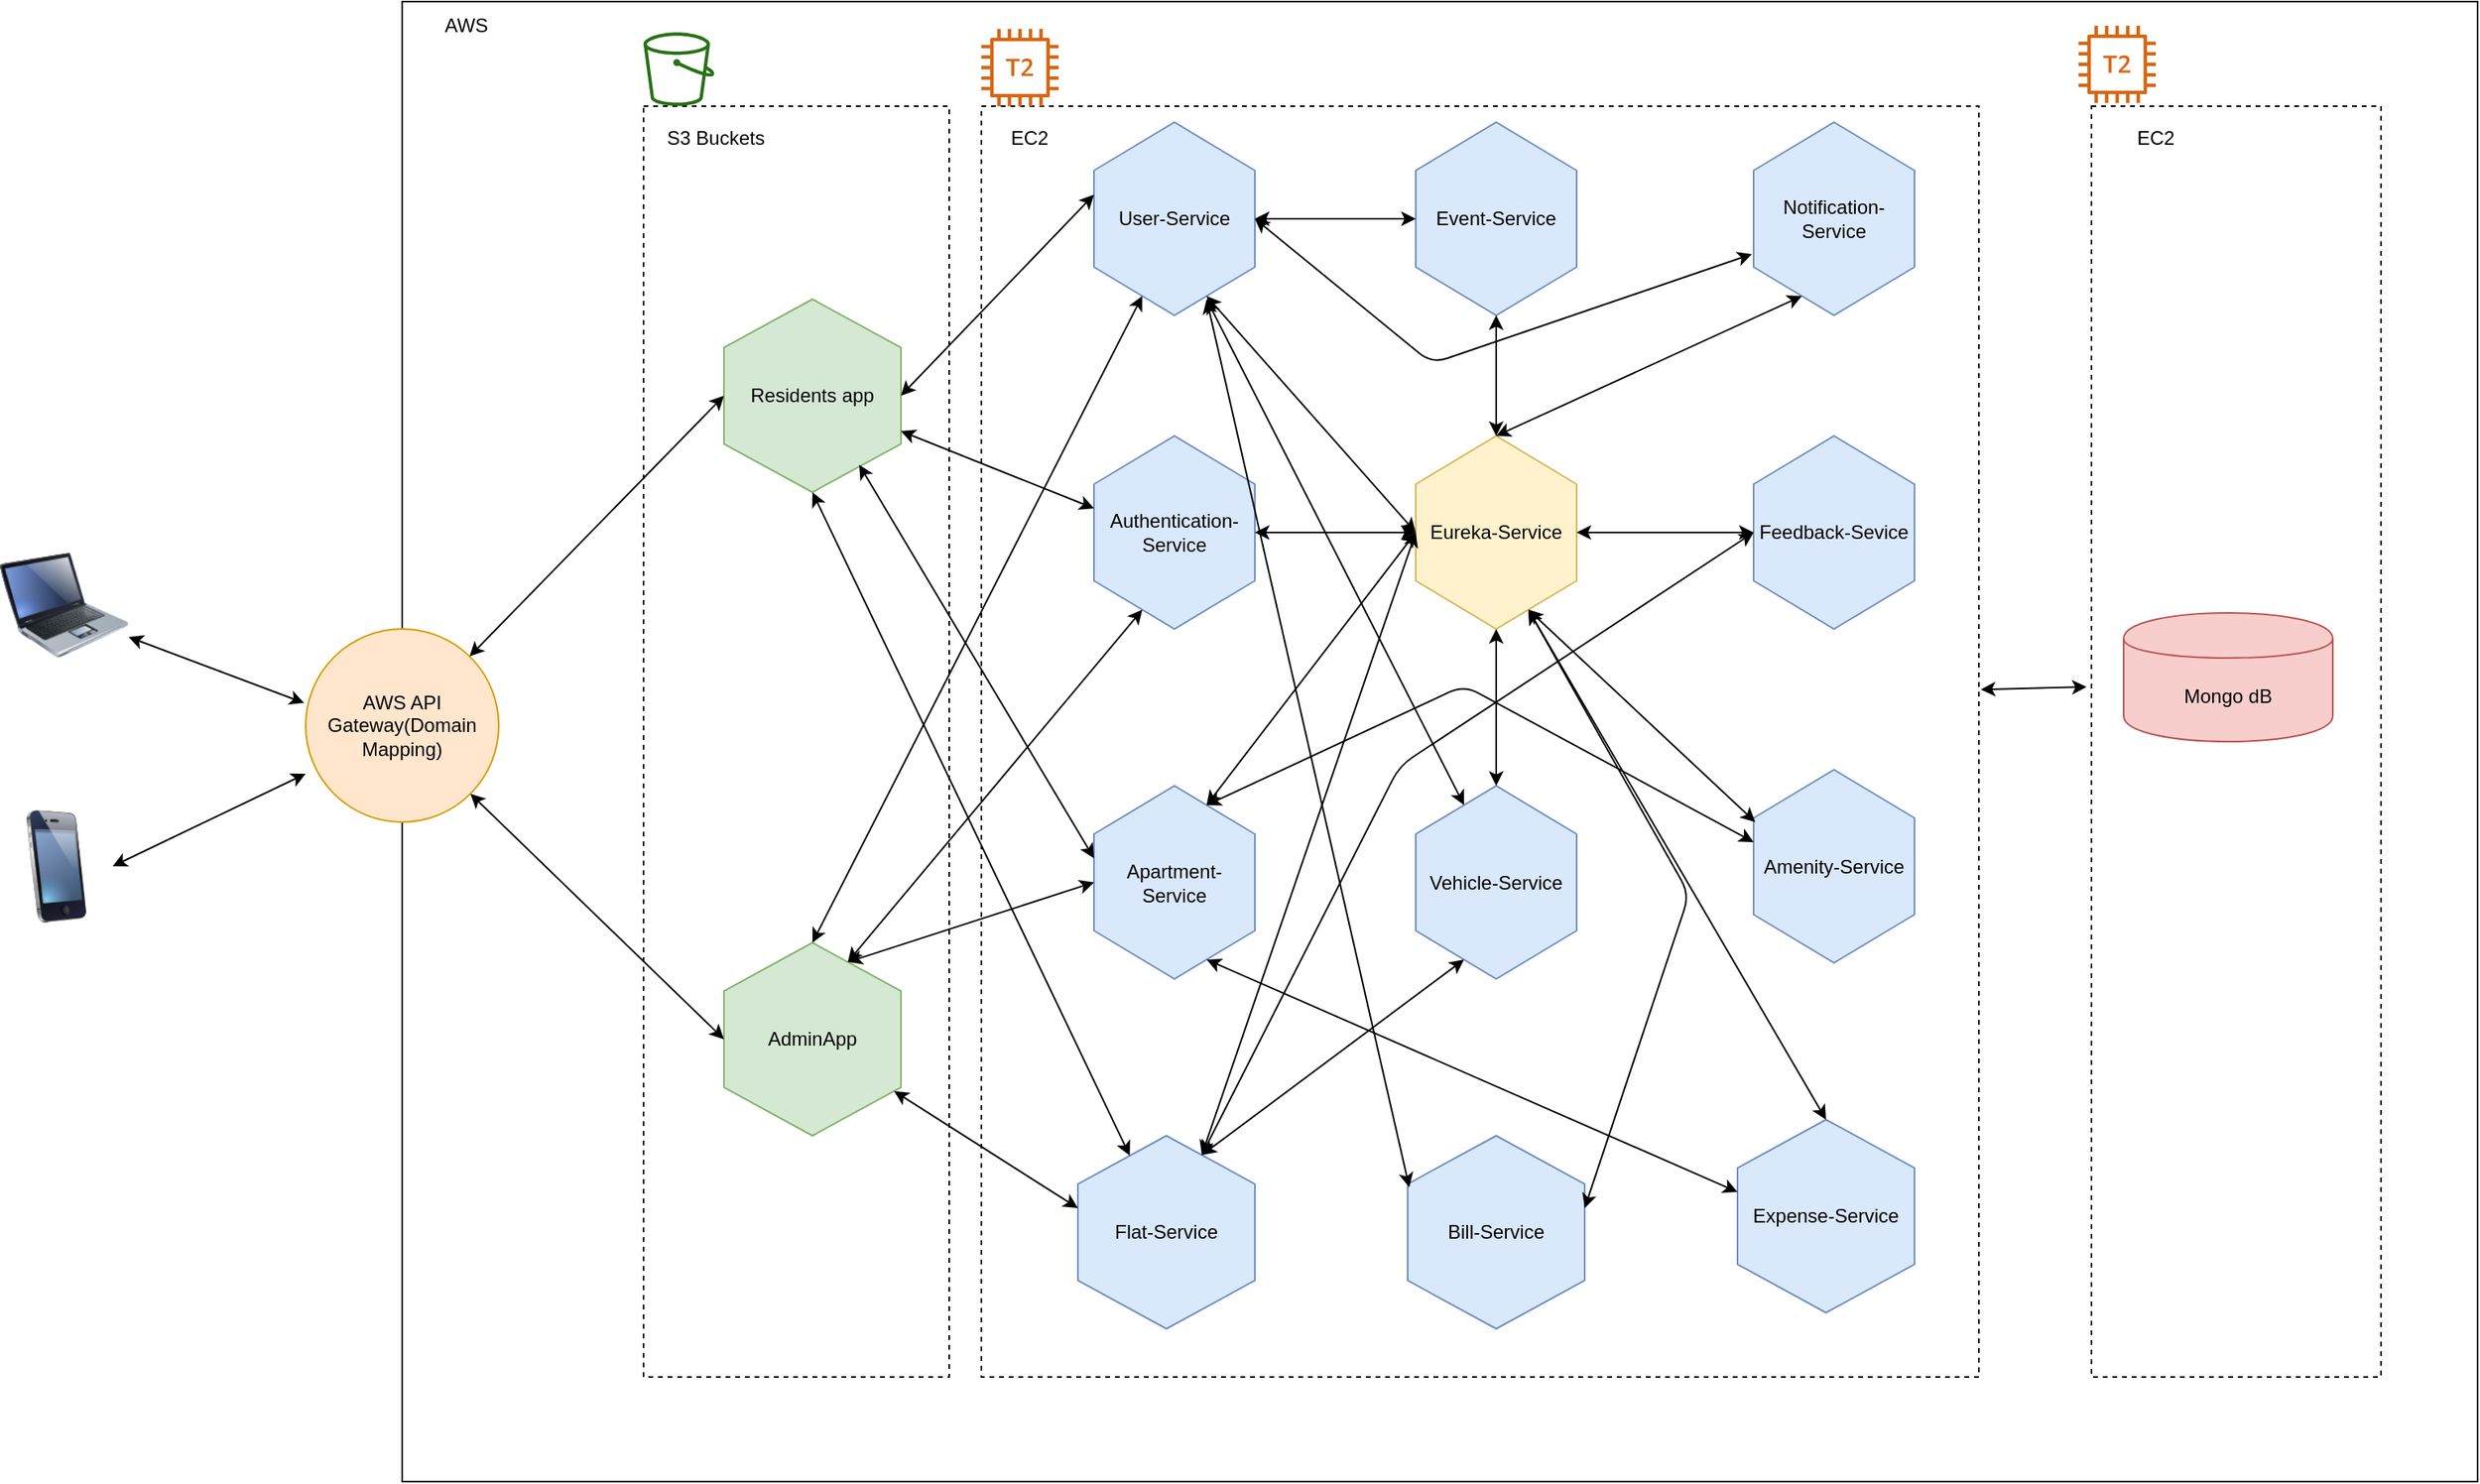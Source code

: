 <mxfile version="12.2.2" type="device" pages="2"><diagram id="p9mdmm4P2dRivzx5HYbG" name="Architecture Diagram"><mxGraphModel dx="1933" dy="1990" grid="1" gridSize="10" guides="1" tooltips="1" connect="1" arrows="1" fold="1" page="1" pageScale="1" pageWidth="827" pageHeight="1169" math="0" shadow="0"><root><mxCell id="0"/><mxCell id="1" parent="0"/><mxCell id="FP1tNvQsV5w59wg0Wo0N-5" value="" style="rounded=0;whiteSpace=wrap;html=1;" vertex="1" parent="1"><mxGeometry x="80" y="-85" width="1290" height="920" as="geometry"/></mxCell><mxCell id="wIh3mmjTRAhEFglrgq6V-18" value="" style="rounded=0;whiteSpace=wrap;html=1;dashed=1;" vertex="1" parent="1"><mxGeometry x="440" y="-20" width="620" height="790" as="geometry"/></mxCell><mxCell id="wIh3mmjTRAhEFglrgq6V-17" value="" style="rounded=0;whiteSpace=wrap;html=1;dashed=1;" vertex="1" parent="1"><mxGeometry x="230" y="-20" width="190" height="790" as="geometry"/></mxCell><mxCell id="wIh3mmjTRAhEFglrgq6V-1" value="Apartment-Service" style="shape=hexagon;perimeter=hexagonPerimeter2;whiteSpace=wrap;html=1;direction=south;fillColor=#dae8fc;strokeColor=#6c8ebf;" vertex="1" parent="1"><mxGeometry x="510" y="402.5" width="100" height="120" as="geometry"/></mxCell><mxCell id="wIh3mmjTRAhEFglrgq6V-2" value="Residents app" style="shape=hexagon;perimeter=hexagonPerimeter2;whiteSpace=wrap;html=1;direction=south;fillColor=#d5e8d4;strokeColor=#82b366;" vertex="1" parent="1"><mxGeometry x="280" y="100" width="110" height="120" as="geometry"/></mxCell><mxCell id="wIh3mmjTRAhEFglrgq6V-3" value="AdminApp" style="shape=hexagon;perimeter=hexagonPerimeter2;whiteSpace=wrap;html=1;direction=south;fillColor=#d5e8d4;strokeColor=#82b366;" vertex="1" parent="1"><mxGeometry x="280" y="500" width="110" height="120" as="geometry"/></mxCell><mxCell id="wIh3mmjTRAhEFglrgq6V-4" value="Authentication-Service" style="shape=hexagon;perimeter=hexagonPerimeter2;whiteSpace=wrap;html=1;direction=south;fillColor=#dae8fc;strokeColor=#6c8ebf;" vertex="1" parent="1"><mxGeometry x="510" y="185" width="100" height="120" as="geometry"/></mxCell><mxCell id="wIh3mmjTRAhEFglrgq6V-5" value="AWS API Gateway(Domain Mapping)" style="ellipse;whiteSpace=wrap;html=1;aspect=fixed;fillColor=#ffe6cc;strokeColor=#d79b00;" vertex="1" parent="1"><mxGeometry x="20" y="305" width="120" height="120" as="geometry"/></mxCell><mxCell id="wIh3mmjTRAhEFglrgq6V-6" value="User-Service" style="shape=hexagon;perimeter=hexagonPerimeter2;whiteSpace=wrap;html=1;direction=south;fillColor=#dae8fc;strokeColor=#6c8ebf;" vertex="1" parent="1"><mxGeometry x="510" y="-10" width="100" height="120" as="geometry"/></mxCell><mxCell id="wIh3mmjTRAhEFglrgq6V-7" value="Flat-Service" style="shape=hexagon;perimeter=hexagonPerimeter2;whiteSpace=wrap;html=1;direction=south;fillColor=#dae8fc;strokeColor=#6c8ebf;" vertex="1" parent="1"><mxGeometry x="500" y="620" width="110" height="120" as="geometry"/></mxCell><mxCell id="wIh3mmjTRAhEFglrgq6V-8" value="Vehicle-Service" style="shape=hexagon;perimeter=hexagonPerimeter2;whiteSpace=wrap;html=1;direction=south;fillColor=#dae8fc;strokeColor=#6c8ebf;" vertex="1" parent="1"><mxGeometry x="710" y="402.5" width="100" height="120" as="geometry"/></mxCell><mxCell id="wIh3mmjTRAhEFglrgq6V-9" value="Eureka-Service" style="shape=hexagon;perimeter=hexagonPerimeter2;whiteSpace=wrap;html=1;direction=south;fillColor=#fff2cc;strokeColor=#d6b656;" vertex="1" parent="1"><mxGeometry x="710" y="185" width="100" height="120" as="geometry"/></mxCell><mxCell id="wIh3mmjTRAhEFglrgq6V-10" value="Event-Service" style="shape=hexagon;perimeter=hexagonPerimeter2;whiteSpace=wrap;html=1;direction=south;fillColor=#dae8fc;strokeColor=#6c8ebf;" vertex="1" parent="1"><mxGeometry x="710" y="-10" width="100" height="120" as="geometry"/></mxCell><mxCell id="wIh3mmjTRAhEFglrgq6V-11" value="Bill-Service" style="shape=hexagon;perimeter=hexagonPerimeter2;whiteSpace=wrap;html=1;direction=south;fillColor=#dae8fc;strokeColor=#6c8ebf;" vertex="1" parent="1"><mxGeometry x="705" y="620" width="110" height="120" as="geometry"/></mxCell><mxCell id="wIh3mmjTRAhEFglrgq6V-13" value="Amenity-Service" style="shape=hexagon;perimeter=hexagonPerimeter2;whiteSpace=wrap;html=1;direction=south;fillColor=#dae8fc;strokeColor=#6c8ebf;" vertex="1" parent="1"><mxGeometry x="920" y="392.5" width="100" height="120" as="geometry"/></mxCell><mxCell id="wIh3mmjTRAhEFglrgq6V-14" value="Feedback-Sevice" style="shape=hexagon;perimeter=hexagonPerimeter2;whiteSpace=wrap;html=1;direction=south;fillColor=#dae8fc;strokeColor=#6c8ebf;" vertex="1" parent="1"><mxGeometry x="920" y="185" width="100" height="120" as="geometry"/></mxCell><mxCell id="wIh3mmjTRAhEFglrgq6V-15" value="Notification-Service" style="shape=hexagon;perimeter=hexagonPerimeter2;whiteSpace=wrap;html=1;direction=south;fillColor=#dae8fc;strokeColor=#6c8ebf;" vertex="1" parent="1"><mxGeometry x="920" y="-10" width="100" height="120" as="geometry"/></mxCell><mxCell id="wIh3mmjTRAhEFglrgq6V-16" value="Expense-Service" style="shape=hexagon;perimeter=hexagonPerimeter2;whiteSpace=wrap;html=1;direction=south;fillColor=#dae8fc;strokeColor=#6c8ebf;" vertex="1" parent="1"><mxGeometry x="910" y="610" width="110" height="120" as="geometry"/></mxCell><mxCell id="wIh3mmjTRAhEFglrgq6V-19" value="" style="rounded=0;whiteSpace=wrap;html=1;dashed=1;" vertex="1" parent="1"><mxGeometry x="1130" y="-20" width="180" height="790" as="geometry"/></mxCell><mxCell id="wIh3mmjTRAhEFglrgq6V-20" value="Mongo dB" style="shape=cylinder;whiteSpace=wrap;html=1;boundedLbl=1;backgroundOutline=1;fillColor=#f8cecc;strokeColor=#b85450;" vertex="1" parent="1"><mxGeometry x="1150" y="295" width="130" height="80" as="geometry"/></mxCell><mxCell id="FP1tNvQsV5w59wg0Wo0N-1" value="" style="image;html=1;labelBackgroundColor=#ffffff;image=img/lib/clip_art/computers/Laptop_128x128.png" vertex="1" parent="1"><mxGeometry x="-170" y="250" width="80" height="80" as="geometry"/></mxCell><mxCell id="FP1tNvQsV5w59wg0Wo0N-2" value="" style="image;html=1;labelBackgroundColor=#ffffff;image=img/lib/clip_art/telecommunication/iPhone_128x128.png" vertex="1" parent="1"><mxGeometry x="-170" y="417.5" width="70" height="70" as="geometry"/></mxCell><mxCell id="FP1tNvQsV5w59wg0Wo0N-3" value="" style="endArrow=classic;startArrow=classic;html=1;exitX=1;exitY=0.75;exitDx=0;exitDy=0;entryX=-0.008;entryY=0.383;entryDx=0;entryDy=0;entryPerimeter=0;" edge="1" parent="1" source="FP1tNvQsV5w59wg0Wo0N-1" target="wIh3mmjTRAhEFglrgq6V-5"><mxGeometry width="50" height="50" relative="1" as="geometry"><mxPoint x="30" y="470" as="sourcePoint"/><mxPoint x="80" y="420" as="targetPoint"/></mxGeometry></mxCell><mxCell id="FP1tNvQsV5w59wg0Wo0N-4" value="" style="endArrow=classic;startArrow=classic;html=1;exitX=1;exitY=0.5;exitDx=0;exitDy=0;entryX=0;entryY=0.75;entryDx=0;entryDy=0;entryPerimeter=0;" edge="1" parent="1" source="FP1tNvQsV5w59wg0Wo0N-2" target="wIh3mmjTRAhEFglrgq6V-5"><mxGeometry width="50" height="50" relative="1" as="geometry"><mxPoint y="440" as="sourcePoint"/><mxPoint x="50" y="390" as="targetPoint"/></mxGeometry></mxCell><mxCell id="FP1tNvQsV5w59wg0Wo0N-6" value="AWS" style="text;html=1;strokeColor=none;fillColor=none;align=center;verticalAlign=middle;whiteSpace=wrap;rounded=0;" vertex="1" parent="1"><mxGeometry x="100" y="-80" width="40" height="20" as="geometry"/></mxCell><mxCell id="FP1tNvQsV5w59wg0Wo0N-7" value="" style="endArrow=classic;startArrow=classic;html=1;entryX=0.5;entryY=1;entryDx=0;entryDy=0;" edge="1" parent="1" source="wIh3mmjTRAhEFglrgq6V-5" target="wIh3mmjTRAhEFglrgq6V-2"><mxGeometry width="50" height="50" relative="1" as="geometry"><mxPoint x="230" y="280" as="sourcePoint"/><mxPoint x="280" y="230" as="targetPoint"/></mxGeometry></mxCell><mxCell id="FP1tNvQsV5w59wg0Wo0N-8" value="" style="endArrow=classic;startArrow=classic;html=1;exitX=1;exitY=1;exitDx=0;exitDy=0;entryX=0.5;entryY=1;entryDx=0;entryDy=0;" edge="1" parent="1" source="wIh3mmjTRAhEFglrgq6V-5" target="wIh3mmjTRAhEFglrgq6V-3"><mxGeometry width="50" height="50" relative="1" as="geometry"><mxPoint x="210" y="520" as="sourcePoint"/><mxPoint x="260" y="470" as="targetPoint"/></mxGeometry></mxCell><mxCell id="FP1tNvQsV5w59wg0Wo0N-9" value="" style="endArrow=classic;startArrow=classic;html=1;entryX=0.375;entryY=1;entryDx=0;entryDy=0;" edge="1" parent="1" source="wIh3mmjTRAhEFglrgq6V-2" target="wIh3mmjTRAhEFglrgq6V-4"><mxGeometry width="50" height="50" relative="1" as="geometry"><mxPoint x="390" y="210" as="sourcePoint"/><mxPoint x="460.711" y="160" as="targetPoint"/></mxGeometry></mxCell><mxCell id="FP1tNvQsV5w59wg0Wo0N-10" value="" style="endArrow=classic;startArrow=classic;html=1;exitX=0.5;exitY=0;exitDx=0;exitDy=0;entryX=0.375;entryY=1;entryDx=0;entryDy=0;" edge="1" parent="1" source="wIh3mmjTRAhEFglrgq6V-2" target="wIh3mmjTRAhEFglrgq6V-6"><mxGeometry width="50" height="50" relative="1" as="geometry"><mxPoint x="470" y="200" as="sourcePoint"/><mxPoint x="520" y="150" as="targetPoint"/></mxGeometry></mxCell><mxCell id="FP1tNvQsV5w59wg0Wo0N-11" value="" style="endArrow=classic;startArrow=classic;html=1;exitX=0.858;exitY=0.236;exitDx=0;exitDy=0;exitPerimeter=0;entryX=0.375;entryY=1;entryDx=0;entryDy=0;" edge="1" parent="1" source="wIh3mmjTRAhEFglrgq6V-2" target="wIh3mmjTRAhEFglrgq6V-1"><mxGeometry width="50" height="50" relative="1" as="geometry"><mxPoint x="480" y="410" as="sourcePoint"/><mxPoint x="530" y="360" as="targetPoint"/></mxGeometry></mxCell><mxCell id="FP1tNvQsV5w59wg0Wo0N-12" value="" style="endArrow=classic;startArrow=classic;html=1;entryX=1;entryY=0.5;entryDx=0;entryDy=0;" edge="1" parent="1" source="wIh3mmjTRAhEFglrgq6V-7" target="wIh3mmjTRAhEFglrgq6V-2"><mxGeometry width="50" height="50" relative="1" as="geometry"><mxPoint x="240" y="300" as="sourcePoint"/><mxPoint x="290" y="250" as="targetPoint"/></mxGeometry></mxCell><mxCell id="FP1tNvQsV5w59wg0Wo0N-13" value="" style="endArrow=classic;startArrow=classic;html=1;exitX=0;exitY=0.25;exitDx=0;exitDy=0;entryX=0.5;entryY=1;entryDx=0;entryDy=0;" edge="1" parent="1" source="wIh3mmjTRAhEFglrgq6V-3" target="wIh3mmjTRAhEFglrgq6V-1"><mxGeometry width="50" height="50" relative="1" as="geometry"><mxPoint x="260" y="400" as="sourcePoint"/><mxPoint x="310" y="350" as="targetPoint"/></mxGeometry></mxCell><mxCell id="FP1tNvQsV5w59wg0Wo0N-14" value="" style="endArrow=classic;startArrow=classic;html=1;entryX=0.375;entryY=1;entryDx=0;entryDy=0;" edge="1" parent="1" source="wIh3mmjTRAhEFglrgq6V-3" target="wIh3mmjTRAhEFglrgq6V-7"><mxGeometry width="50" height="50" relative="1" as="geometry"><mxPoint x="420" y="620" as="sourcePoint"/><mxPoint x="470" y="570" as="targetPoint"/></mxGeometry></mxCell><mxCell id="FP1tNvQsV5w59wg0Wo0N-15" value="" style="endArrow=classic;startArrow=classic;html=1;exitX=0;exitY=0.5;exitDx=0;exitDy=0;entryX=1;entryY=0.75;entryDx=0;entryDy=0;" edge="1" parent="1" source="wIh3mmjTRAhEFglrgq6V-3" target="wIh3mmjTRAhEFglrgq6V-6"><mxGeometry width="50" height="50" relative="1" as="geometry"><mxPoint x="320" y="440" as="sourcePoint"/><mxPoint x="370" y="390" as="targetPoint"/></mxGeometry></mxCell><mxCell id="FP1tNvQsV5w59wg0Wo0N-16" value="" style="endArrow=classic;startArrow=classic;html=1;exitX=0;exitY=0.25;exitDx=0;exitDy=0;entryX=1;entryY=0.75;entryDx=0;entryDy=0;" edge="1" parent="1" source="wIh3mmjTRAhEFglrgq6V-3" target="wIh3mmjTRAhEFglrgq6V-4"><mxGeometry width="50" height="50" relative="1" as="geometry"><mxPoint x="380" y="500" as="sourcePoint"/><mxPoint x="430" y="450" as="targetPoint"/></mxGeometry></mxCell><mxCell id="FP1tNvQsV5w59wg0Wo0N-17" value="" style="endArrow=classic;startArrow=classic;html=1;exitX=1.002;exitY=0.459;exitDx=0;exitDy=0;exitPerimeter=0;" edge="1" parent="1" source="wIh3mmjTRAhEFglrgq6V-18"><mxGeometry width="50" height="50" relative="1" as="geometry"><mxPoint x="1120" y="470" as="sourcePoint"/><mxPoint x="1127" y="341" as="targetPoint"/></mxGeometry></mxCell><mxCell id="FP1tNvQsV5w59wg0Wo0N-18" value="" style="endArrow=classic;startArrow=classic;html=1;exitX=0.5;exitY=0;exitDx=0;exitDy=0;entryX=0.5;entryY=1;entryDx=0;entryDy=0;" edge="1" parent="1" source="wIh3mmjTRAhEFglrgq6V-6" target="wIh3mmjTRAhEFglrgq6V-10"><mxGeometry width="50" height="50" relative="1" as="geometry"><mxPoint x="680" y="140" as="sourcePoint"/><mxPoint x="730" y="90" as="targetPoint"/></mxGeometry></mxCell><mxCell id="FP1tNvQsV5w59wg0Wo0N-19" value="" style="endArrow=classic;startArrow=classic;html=1;exitX=0.5;exitY=0;exitDx=0;exitDy=0;entryX=0.683;entryY=1.01;entryDx=0;entryDy=0;entryPerimeter=0;" edge="1" parent="1" source="wIh3mmjTRAhEFglrgq6V-6" target="wIh3mmjTRAhEFglrgq6V-15"><mxGeometry width="50" height="50" relative="1" as="geometry"><mxPoint x="670" y="170" as="sourcePoint"/><mxPoint x="720" y="120" as="targetPoint"/><Array as="points"><mxPoint x="720" y="140"/></Array></mxGeometry></mxCell><mxCell id="FP1tNvQsV5w59wg0Wo0N-20" value="" style="endArrow=classic;startArrow=classic;html=1;exitX=1;exitY=0.25;exitDx=0;exitDy=0;entryX=0.5;entryY=1;entryDx=0;entryDy=0;" edge="1" parent="1" source="wIh3mmjTRAhEFglrgq6V-6" target="wIh3mmjTRAhEFglrgq6V-9"><mxGeometry width="50" height="50" relative="1" as="geometry"><mxPoint x="690" y="220" as="sourcePoint"/><mxPoint x="740" y="170" as="targetPoint"/></mxGeometry></mxCell><mxCell id="FP1tNvQsV5w59wg0Wo0N-21" value="" style="endArrow=classic;startArrow=classic;html=1;exitX=0;exitY=0.25;exitDx=0;exitDy=0;entryX=0.5;entryY=1;entryDx=0;entryDy=0;" edge="1" parent="1" source="wIh3mmjTRAhEFglrgq6V-7" target="wIh3mmjTRAhEFglrgq6V-14"><mxGeometry width="50" height="50" relative="1" as="geometry"><mxPoint x="670" y="380" as="sourcePoint"/><mxPoint x="720" y="330" as="targetPoint"/><Array as="points"><mxPoint x="700" y="390"/></Array></mxGeometry></mxCell><mxCell id="FP1tNvQsV5w59wg0Wo0N-22" value="" style="endArrow=classic;startArrow=classic;html=1;exitX=0.5;exitY=0;exitDx=0;exitDy=0;entryX=0.5;entryY=1;entryDx=0;entryDy=0;" edge="1" parent="1" source="wIh3mmjTRAhEFglrgq6V-4" target="wIh3mmjTRAhEFglrgq6V-9"><mxGeometry width="50" height="50" relative="1" as="geometry"><mxPoint x="635" y="345" as="sourcePoint"/><mxPoint x="685" y="295" as="targetPoint"/></mxGeometry></mxCell><mxCell id="FP1tNvQsV5w59wg0Wo0N-23" value="" style="endArrow=classic;startArrow=classic;html=1;exitX=0;exitY=0.25;exitDx=0;exitDy=0;entryX=0.5;entryY=1;entryDx=0;entryDy=0;" edge="1" parent="1" source="wIh3mmjTRAhEFglrgq6V-1" target="wIh3mmjTRAhEFglrgq6V-9"><mxGeometry width="50" height="50" relative="1" as="geometry"><mxPoint x="650" y="370" as="sourcePoint"/><mxPoint x="700" y="320" as="targetPoint"/></mxGeometry></mxCell><mxCell id="FP1tNvQsV5w59wg0Wo0N-24" value="" style="endArrow=classic;startArrow=classic;html=1;exitX=0;exitY=0.25;exitDx=0;exitDy=0;entryX=0.5;entryY=1;entryDx=0;entryDy=0;" edge="1" parent="1" source="wIh3mmjTRAhEFglrgq6V-7" target="wIh3mmjTRAhEFglrgq6V-9"><mxGeometry width="50" height="50" relative="1" as="geometry"><mxPoint x="600" y="670" as="sourcePoint"/><mxPoint x="650" y="620" as="targetPoint"/></mxGeometry></mxCell><mxCell id="FP1tNvQsV5w59wg0Wo0N-25" value="" style="endArrow=classic;startArrow=classic;html=1;exitX=0;exitY=0.5;exitDx=0;exitDy=0;" edge="1" parent="1" source="wIh3mmjTRAhEFglrgq6V-9"><mxGeometry width="50" height="50" relative="1" as="geometry"><mxPoint x="710" y="150" as="sourcePoint"/><mxPoint x="760" y="110" as="targetPoint"/></mxGeometry></mxCell><mxCell id="FP1tNvQsV5w59wg0Wo0N-26" value="" style="endArrow=classic;startArrow=classic;html=1;exitX=0;exitY=0.5;exitDx=0;exitDy=0;entryX=1;entryY=0.75;entryDx=0;entryDy=0;" edge="1" parent="1" source="wIh3mmjTRAhEFglrgq6V-9" target="wIh3mmjTRAhEFglrgq6V-15"><mxGeometry width="50" height="50" relative="1" as="geometry"><mxPoint x="880" y="160" as="sourcePoint"/><mxPoint x="930" y="110" as="targetPoint"/></mxGeometry></mxCell><mxCell id="FP1tNvQsV5w59wg0Wo0N-27" value="" style="endArrow=classic;startArrow=classic;html=1;exitX=0.5;exitY=0;exitDx=0;exitDy=0;entryX=0.5;entryY=1;entryDx=0;entryDy=0;" edge="1" parent="1" source="wIh3mmjTRAhEFglrgq6V-9" target="wIh3mmjTRAhEFglrgq6V-14"><mxGeometry width="50" height="50" relative="1" as="geometry"><mxPoint x="850" y="270" as="sourcePoint"/><mxPoint x="900" y="220" as="targetPoint"/></mxGeometry></mxCell><mxCell id="FP1tNvQsV5w59wg0Wo0N-28" value="" style="endArrow=classic;startArrow=classic;html=1;exitX=0;exitY=0.75;exitDx=0;exitDy=0;" edge="1" parent="1" source="wIh3mmjTRAhEFglrgq6V-8"><mxGeometry width="50" height="50" relative="1" as="geometry"><mxPoint x="600" y="350" as="sourcePoint"/><mxPoint x="580" y="100" as="targetPoint"/></mxGeometry></mxCell><mxCell id="FP1tNvQsV5w59wg0Wo0N-29" value="" style="endArrow=classic;startArrow=classic;html=1;exitX=0;exitY=0.5;exitDx=0;exitDy=0;entryX=1;entryY=0.5;entryDx=0;entryDy=0;" edge="1" parent="1" source="wIh3mmjTRAhEFglrgq6V-8" target="wIh3mmjTRAhEFglrgq6V-9"><mxGeometry width="50" height="50" relative="1" as="geometry"><mxPoint x="720" y="360" as="sourcePoint"/><mxPoint x="770" y="310" as="targetPoint"/></mxGeometry></mxCell><mxCell id="FP1tNvQsV5w59wg0Wo0N-30" value="" style="endArrow=classic;startArrow=classic;html=1;exitX=0;exitY=0.25;exitDx=0;exitDy=0;entryX=1;entryY=0.75;entryDx=0;entryDy=0;" edge="1" parent="1" source="wIh3mmjTRAhEFglrgq6V-7" target="wIh3mmjTRAhEFglrgq6V-8"><mxGeometry width="50" height="50" relative="1" as="geometry"><mxPoint x="660" y="620" as="sourcePoint"/><mxPoint x="710" y="570" as="targetPoint"/></mxGeometry></mxCell><mxCell id="FP1tNvQsV5w59wg0Wo0N-31" value="" style="endArrow=classic;startArrow=classic;html=1;exitX=0.267;exitY=0.991;exitDx=0;exitDy=0;exitPerimeter=0;" edge="1" parent="1" source="wIh3mmjTRAhEFglrgq6V-11"><mxGeometry width="50" height="50" relative="1" as="geometry"><mxPoint x="670" y="630" as="sourcePoint"/><mxPoint x="580" y="100" as="targetPoint"/></mxGeometry></mxCell><mxCell id="FP1tNvQsV5w59wg0Wo0N-32" value="" style="endArrow=classic;startArrow=classic;html=1;exitX=1;exitY=0.25;exitDx=0;exitDy=0;entryX=0.375;entryY=1;entryDx=0;entryDy=0;" edge="1" parent="1" source="wIh3mmjTRAhEFglrgq6V-1" target="wIh3mmjTRAhEFglrgq6V-16"><mxGeometry width="50" height="50" relative="1" as="geometry"><mxPoint x="640" y="600" as="sourcePoint"/><mxPoint x="690" y="550" as="targetPoint"/></mxGeometry></mxCell><mxCell id="FP1tNvQsV5w59wg0Wo0N-33" value="" style="endArrow=classic;startArrow=classic;html=1;exitX=0.375;exitY=0;exitDx=0;exitDy=0;entryX=1;entryY=0.25;entryDx=0;entryDy=0;" edge="1" parent="1" source="wIh3mmjTRAhEFglrgq6V-11" target="wIh3mmjTRAhEFglrgq6V-9"><mxGeometry width="50" height="50" relative="1" as="geometry"><mxPoint x="830" y="420" as="sourcePoint"/><mxPoint x="880" y="370" as="targetPoint"/><Array as="points"><mxPoint x="880" y="470"/></Array></mxGeometry></mxCell><mxCell id="FP1tNvQsV5w59wg0Wo0N-34" value="" style="endArrow=classic;startArrow=classic;html=1;exitX=0;exitY=0.25;exitDx=0;exitDy=0;entryX=0.375;entryY=1;entryDx=0;entryDy=0;" edge="1" parent="1" source="wIh3mmjTRAhEFglrgq6V-1" target="wIh3mmjTRAhEFglrgq6V-13"><mxGeometry width="50" height="50" relative="1" as="geometry"><mxPoint x="870" y="400" as="sourcePoint"/><mxPoint x="920" y="350" as="targetPoint"/><Array as="points"><mxPoint x="740" y="340"/></Array></mxGeometry></mxCell><mxCell id="FP1tNvQsV5w59wg0Wo0N-35" value="" style="endArrow=classic;startArrow=classic;html=1;entryX=0;entryY=0.5;entryDx=0;entryDy=0;exitX=1;exitY=0.25;exitDx=0;exitDy=0;" edge="1" parent="1" source="wIh3mmjTRAhEFglrgq6V-9" target="wIh3mmjTRAhEFglrgq6V-16"><mxGeometry width="50" height="50" relative="1" as="geometry"><mxPoint x="900" y="630" as="sourcePoint"/><mxPoint x="950" y="580" as="targetPoint"/></mxGeometry></mxCell><mxCell id="FP1tNvQsV5w59wg0Wo0N-36" value="" style="endArrow=classic;startArrow=classic;html=1;exitX=0.271;exitY=0.99;exitDx=0;exitDy=0;exitPerimeter=0;entryX=1;entryY=0.25;entryDx=0;entryDy=0;" edge="1" parent="1" source="wIh3mmjTRAhEFglrgq6V-13" target="wIh3mmjTRAhEFglrgq6V-9"><mxGeometry width="50" height="50" relative="1" as="geometry"><mxPoint x="940" y="490" as="sourcePoint"/><mxPoint x="780" y="300" as="targetPoint"/></mxGeometry></mxCell><mxCell id="FP1tNvQsV5w59wg0Wo0N-37" value="EC2" style="text;html=1;strokeColor=none;fillColor=none;align=center;verticalAlign=middle;whiteSpace=wrap;rounded=0;" vertex="1" parent="1"><mxGeometry x="450" y="-10" width="40" height="20" as="geometry"/></mxCell><mxCell id="FP1tNvQsV5w59wg0Wo0N-38" value="S3 Buckets" style="text;html=1;strokeColor=none;fillColor=none;align=center;verticalAlign=middle;whiteSpace=wrap;rounded=0;" vertex="1" parent="1"><mxGeometry x="240" y="-10" width="70" height="20" as="geometry"/></mxCell><mxCell id="FP1tNvQsV5w59wg0Wo0N-39" value="EC2" style="text;html=1;strokeColor=none;fillColor=none;align=center;verticalAlign=middle;whiteSpace=wrap;rounded=0;" vertex="1" parent="1"><mxGeometry x="1150" y="-10" width="40" height="20" as="geometry"/></mxCell><mxCell id="FP1tNvQsV5w59wg0Wo0N-40" value="" style="outlineConnect=0;fontColor=#232F3E;gradientColor=none;fillColor=#D86613;strokeColor=none;dashed=0;verticalLabelPosition=bottom;verticalAlign=top;align=center;html=1;fontSize=12;fontStyle=0;aspect=fixed;pointerEvents=1;shape=mxgraph.aws4.t2_instance;" vertex="1" parent="1"><mxGeometry x="440" y="-68" width="48" height="48" as="geometry"/></mxCell><mxCell id="FP1tNvQsV5w59wg0Wo0N-41" value="" style="outlineConnect=0;fontColor=#232F3E;gradientColor=none;fillColor=#D86613;strokeColor=none;dashed=0;verticalLabelPosition=bottom;verticalAlign=top;align=center;html=1;fontSize=12;fontStyle=0;aspect=fixed;pointerEvents=1;shape=mxgraph.aws4.t2_instance;" vertex="1" parent="1"><mxGeometry x="1122" y="-70" width="48" height="48" as="geometry"/></mxCell><mxCell id="FP1tNvQsV5w59wg0Wo0N-42" value="" style="outlineConnect=0;fontColor=#232F3E;gradientColor=none;fillColor=#277116;strokeColor=none;dashed=0;verticalLabelPosition=bottom;verticalAlign=top;align=center;html=1;fontSize=12;fontStyle=0;aspect=fixed;pointerEvents=1;shape=mxgraph.aws4.bucket;" vertex="1" parent="1"><mxGeometry x="230" y="-66" width="44" height="46" as="geometry"/></mxCell></root></mxGraphModel></diagram><diagram id="kyjx00Qk-naFhrkNMeza" name="DataModels"><mxGraphModel dx="1106" dy="1990" grid="1" gridSize="10" guides="1" tooltips="1" connect="1" arrows="1" fold="1" page="1" pageScale="1" pageWidth="827" pageHeight="1169" math="0" shadow="0"><root><mxCell id="8Ra6_nurbeTcVljHzerY-0"/><mxCell id="8Ra6_nurbeTcVljHzerY-1" parent="8Ra6_nurbeTcVljHzerY-0"/><mxCell id="SkP1dAwKHzRHb8Wfon3j-0" value="User" style="swimlane;fontStyle=0;childLayout=stackLayout;horizontal=1;startSize=26;fillColor=#e0e0e0;horizontalStack=0;resizeParent=1;resizeParentMax=0;resizeLast=0;collapsible=1;marginBottom=0;swimlaneFillColor=#ffffff;align=center;fontSize=14;" vertex="1" parent="8Ra6_nurbeTcVljHzerY-1"><mxGeometry x="333" y="120" width="178" height="352" as="geometry"/></mxCell><mxCell id="SkP1dAwKHzRHb8Wfon3j-1" value="uniqueId" style="shape=partialRectangle;top=0;left=0;right=0;bottom=1;align=left;verticalAlign=middle;fillColor=none;spacingLeft=34;spacingRight=4;overflow=hidden;rotatable=0;points=[[0,0.5],[1,0.5]];portConstraint=eastwest;dropTarget=0;fontStyle=5;fontSize=12;" vertex="1" parent="SkP1dAwKHzRHb8Wfon3j-0"><mxGeometry y="26" width="178" height="30" as="geometry"/></mxCell><mxCell id="SkP1dAwKHzRHb8Wfon3j-2" value="PK" style="shape=partialRectangle;top=0;left=0;bottom=0;fillColor=none;align=left;verticalAlign=middle;spacingLeft=4;spacingRight=4;overflow=hidden;rotatable=0;points=[];portConstraint=eastwest;part=1;fontSize=12;" vertex="1" connectable="0" parent="SkP1dAwKHzRHb8Wfon3j-1"><mxGeometry width="30" height="30" as="geometry"/></mxCell><mxCell id="SkP1dAwKHzRHb8Wfon3j-3" value="firstName:String" style="shape=partialRectangle;top=0;left=0;right=0;bottom=0;align=left;verticalAlign=top;fillColor=none;spacingLeft=34;spacingRight=4;overflow=hidden;rotatable=0;points=[[0,0.5],[1,0.5]];portConstraint=eastwest;dropTarget=0;fontSize=12;" vertex="1" parent="SkP1dAwKHzRHb8Wfon3j-0"><mxGeometry y="56" width="178" height="26" as="geometry"/></mxCell><mxCell id="SkP1dAwKHzRHb8Wfon3j-4" value="" style="shape=partialRectangle;top=0;left=0;bottom=0;fillColor=none;align=left;verticalAlign=top;spacingLeft=4;spacingRight=4;overflow=hidden;rotatable=0;points=[];portConstraint=eastwest;part=1;fontSize=12;" vertex="1" connectable="0" parent="SkP1dAwKHzRHb8Wfon3j-3"><mxGeometry width="30" height="26" as="geometry"/></mxCell><mxCell id="SkP1dAwKHzRHb8Wfon3j-5" value="lastName:String" style="shape=partialRectangle;top=0;left=0;right=0;bottom=0;align=left;verticalAlign=top;fillColor=none;spacingLeft=34;spacingRight=4;overflow=hidden;rotatable=0;points=[[0,0.5],[1,0.5]];portConstraint=eastwest;dropTarget=0;fontSize=12;" vertex="1" parent="SkP1dAwKHzRHb8Wfon3j-0"><mxGeometry y="82" width="178" height="26" as="geometry"/></mxCell><mxCell id="SkP1dAwKHzRHb8Wfon3j-6" value="" style="shape=partialRectangle;top=0;left=0;bottom=0;fillColor=none;align=left;verticalAlign=top;spacingLeft=4;spacingRight=4;overflow=hidden;rotatable=0;points=[];portConstraint=eastwest;part=1;fontSize=12;" vertex="1" connectable="0" parent="SkP1dAwKHzRHb8Wfon3j-5"><mxGeometry width="30" height="26" as="geometry"/></mxCell><mxCell id="9uorHpl9izdNPXiQYgXt-11" value="middleName:String" style="shape=partialRectangle;top=0;left=0;right=0;bottom=0;align=left;verticalAlign=top;fillColor=none;spacingLeft=34;spacingRight=4;overflow=hidden;rotatable=0;points=[[0,0.5],[1,0.5]];portConstraint=eastwest;dropTarget=0;fontSize=12;" vertex="1" parent="SkP1dAwKHzRHb8Wfon3j-0"><mxGeometry y="108" width="178" height="26" as="geometry"/></mxCell><mxCell id="9uorHpl9izdNPXiQYgXt-12" value="" style="shape=partialRectangle;top=0;left=0;bottom=0;fillColor=none;align=left;verticalAlign=top;spacingLeft=4;spacingRight=4;overflow=hidden;rotatable=0;points=[];portConstraint=eastwest;part=1;fontSize=12;" vertex="1" connectable="0" parent="9uorHpl9izdNPXiQYgXt-11"><mxGeometry width="30" height="26" as="geometry"/></mxCell><mxCell id="9uorHpl9izdNPXiQYgXt-13" value="email:String" style="shape=partialRectangle;top=0;left=0;right=0;bottom=0;align=left;verticalAlign=top;fillColor=none;spacingLeft=34;spacingRight=4;overflow=hidden;rotatable=0;points=[[0,0.5],[1,0.5]];portConstraint=eastwest;dropTarget=0;fontSize=12;" vertex="1" parent="SkP1dAwKHzRHb8Wfon3j-0"><mxGeometry y="134" width="178" height="26" as="geometry"/></mxCell><mxCell id="9uorHpl9izdNPXiQYgXt-14" value="" style="shape=partialRectangle;top=0;left=0;bottom=0;fillColor=none;align=left;verticalAlign=top;spacingLeft=4;spacingRight=4;overflow=hidden;rotatable=0;points=[];portConstraint=eastwest;part=1;fontSize=12;" vertex="1" connectable="0" parent="9uorHpl9izdNPXiQYgXt-13"><mxGeometry width="30" height="26" as="geometry"/></mxCell><mxCell id="9uorHpl9izdNPXiQYgXt-15" value="phoneNumber:String" style="shape=partialRectangle;top=0;left=0;right=0;bottom=0;align=left;verticalAlign=top;fillColor=none;spacingLeft=34;spacingRight=4;overflow=hidden;rotatable=0;points=[[0,0.5],[1,0.5]];portConstraint=eastwest;dropTarget=0;fontSize=12;" vertex="1" parent="SkP1dAwKHzRHb8Wfon3j-0"><mxGeometry y="160" width="178" height="26" as="geometry"/></mxCell><mxCell id="9uorHpl9izdNPXiQYgXt-16" value="" style="shape=partialRectangle;top=0;left=0;bottom=0;fillColor=none;align=left;verticalAlign=top;spacingLeft=4;spacingRight=4;overflow=hidden;rotatable=0;points=[];portConstraint=eastwest;part=1;fontSize=12;" vertex="1" connectable="0" parent="9uorHpl9izdNPXiQYgXt-15"><mxGeometry width="30" height="26" as="geometry"/></mxCell><mxCell id="tu1eBegwNk_KsBzHaWp2-37" value="phoneNumber:String" style="shape=partialRectangle;top=0;left=0;right=0;bottom=0;align=left;verticalAlign=top;fillColor=none;spacingLeft=34;spacingRight=4;overflow=hidden;rotatable=0;points=[[0,0.5],[1,0.5]];portConstraint=eastwest;dropTarget=0;fontSize=12;" vertex="1" parent="SkP1dAwKHzRHb8Wfon3j-0"><mxGeometry y="186" width="178" height="26" as="geometry"/></mxCell><mxCell id="tu1eBegwNk_KsBzHaWp2-38" value="" style="shape=partialRectangle;top=0;left=0;bottom=0;fillColor=none;align=left;verticalAlign=top;spacingLeft=4;spacingRight=4;overflow=hidden;rotatable=0;points=[];portConstraint=eastwest;part=1;fontSize=12;" vertex="1" connectable="0" parent="tu1eBegwNk_KsBzHaWp2-37"><mxGeometry width="30" height="26" as="geometry"/></mxCell><mxCell id="9uorHpl9izdNPXiQYgXt-17" value="age:Number" style="shape=partialRectangle;top=0;left=0;right=0;bottom=0;align=left;verticalAlign=top;fillColor=none;spacingLeft=34;spacingRight=4;overflow=hidden;rotatable=0;points=[[0,0.5],[1,0.5]];portConstraint=eastwest;dropTarget=0;fontSize=12;" vertex="1" parent="SkP1dAwKHzRHb8Wfon3j-0"><mxGeometry y="212" width="178" height="26" as="geometry"/></mxCell><mxCell id="9uorHpl9izdNPXiQYgXt-18" value="" style="shape=partialRectangle;top=0;left=0;bottom=0;fillColor=none;align=left;verticalAlign=top;spacingLeft=4;spacingRight=4;overflow=hidden;rotatable=0;points=[];portConstraint=eastwest;part=1;fontSize=12;" vertex="1" connectable="0" parent="9uorHpl9izdNPXiQYgXt-17"><mxGeometry width="30" height="26" as="geometry"/></mxCell><mxCell id="9uorHpl9izdNPXiQYgXt-19" value="gender:String" style="shape=partialRectangle;top=0;left=0;right=0;bottom=0;align=left;verticalAlign=top;fillColor=none;spacingLeft=34;spacingRight=4;overflow=hidden;rotatable=0;points=[[0,0.5],[1,0.5]];portConstraint=eastwest;dropTarget=0;fontSize=12;" vertex="1" parent="SkP1dAwKHzRHb8Wfon3j-0"><mxGeometry y="238" width="178" height="26" as="geometry"/></mxCell><mxCell id="9uorHpl9izdNPXiQYgXt-20" value="" style="shape=partialRectangle;top=0;left=0;bottom=0;fillColor=none;align=left;verticalAlign=top;spacingLeft=4;spacingRight=4;overflow=hidden;rotatable=0;points=[];portConstraint=eastwest;part=1;fontSize=12;" vertex="1" connectable="0" parent="9uorHpl9izdNPXiQYgXt-19"><mxGeometry width="30" height="26" as="geometry"/></mxCell><mxCell id="9uorHpl9izdNPXiQYgXt-21" value="profilePic:String" style="shape=partialRectangle;top=0;left=0;right=0;bottom=0;align=left;verticalAlign=top;fillColor=none;spacingLeft=34;spacingRight=4;overflow=hidden;rotatable=0;points=[[0,0.5],[1,0.5]];portConstraint=eastwest;dropTarget=0;fontSize=12;" vertex="1" parent="SkP1dAwKHzRHb8Wfon3j-0"><mxGeometry y="264" width="178" height="26" as="geometry"/></mxCell><mxCell id="9uorHpl9izdNPXiQYgXt-22" value="" style="shape=partialRectangle;top=0;left=0;bottom=0;fillColor=none;align=left;verticalAlign=top;spacingLeft=4;spacingRight=4;overflow=hidden;rotatable=0;points=[];portConstraint=eastwest;part=1;fontSize=12;" vertex="1" connectable="0" parent="9uorHpl9izdNPXiQYgXt-21"><mxGeometry width="30" height="26" as="geometry"/></mxCell><mxCell id="tu1eBegwNk_KsBzHaWp2-7" value="role:Enum&lt;String&gt;" style="shape=partialRectangle;top=0;left=0;right=0;bottom=0;align=left;verticalAlign=top;fillColor=none;spacingLeft=34;spacingRight=4;overflow=hidden;rotatable=0;points=[[0,0.5],[1,0.5]];portConstraint=eastwest;dropTarget=0;fontSize=12;" vertex="1" parent="SkP1dAwKHzRHb8Wfon3j-0"><mxGeometry y="290" width="178" height="26" as="geometry"/></mxCell><mxCell id="tu1eBegwNk_KsBzHaWp2-8" value="" style="shape=partialRectangle;top=0;left=0;bottom=0;fillColor=none;align=left;verticalAlign=top;spacingLeft=4;spacingRight=4;overflow=hidden;rotatable=0;points=[];portConstraint=eastwest;part=1;fontSize=12;" vertex="1" connectable="0" parent="tu1eBegwNk_KsBzHaWp2-7"><mxGeometry width="30" height="26" as="geometry"/></mxCell><mxCell id="SkP1dAwKHzRHb8Wfon3j-7" value="password:String" style="shape=partialRectangle;top=0;left=0;right=0;bottom=0;align=left;verticalAlign=top;fillColor=none;spacingLeft=34;spacingRight=4;overflow=hidden;rotatable=0;points=[[0,0.5],[1,0.5]];portConstraint=eastwest;dropTarget=0;fontSize=12;" vertex="1" parent="SkP1dAwKHzRHb8Wfon3j-0"><mxGeometry y="316" width="178" height="26" as="geometry"/></mxCell><mxCell id="SkP1dAwKHzRHb8Wfon3j-8" value="" style="shape=partialRectangle;top=0;left=0;bottom=0;fillColor=none;align=left;verticalAlign=top;spacingLeft=4;spacingRight=4;overflow=hidden;rotatable=0;points=[];portConstraint=eastwest;part=1;fontSize=12;" vertex="1" connectable="0" parent="SkP1dAwKHzRHb8Wfon3j-7"><mxGeometry width="30" height="26" as="geometry"/></mxCell><mxCell id="SkP1dAwKHzRHb8Wfon3j-9" value="" style="shape=partialRectangle;top=0;left=0;right=0;bottom=0;align=left;verticalAlign=top;fillColor=none;spacingLeft=34;spacingRight=4;overflow=hidden;rotatable=0;points=[[0,0.5],[1,0.5]];portConstraint=eastwest;dropTarget=0;fontSize=12;" vertex="1" parent="SkP1dAwKHzRHb8Wfon3j-0"><mxGeometry y="342" width="178" height="10" as="geometry"/></mxCell><mxCell id="SkP1dAwKHzRHb8Wfon3j-10" value="" style="shape=partialRectangle;top=0;left=0;bottom=0;fillColor=none;align=left;verticalAlign=top;spacingLeft=4;spacingRight=4;overflow=hidden;rotatable=0;points=[];portConstraint=eastwest;part=1;fontSize=12;" vertex="1" connectable="0" parent="SkP1dAwKHzRHb8Wfon3j-9"><mxGeometry width="30" height="10" as="geometry"/></mxCell><mxCell id="SkP1dAwKHzRHb8Wfon3j-22" value="Event" style="swimlane;fontStyle=0;childLayout=stackLayout;horizontal=1;startSize=26;fillColor=#e0e0e0;horizontalStack=0;resizeParent=1;resizeParentMax=0;resizeLast=0;collapsible=1;marginBottom=0;swimlaneFillColor=#ffffff;align=center;fontSize=14;" vertex="1" parent="8Ra6_nurbeTcVljHzerY-1"><mxGeometry x="650" y="120" width="160" height="274" as="geometry"/></mxCell><mxCell id="SkP1dAwKHzRHb8Wfon3j-23" value="uniqueId" style="shape=partialRectangle;top=0;left=0;right=0;bottom=1;align=left;verticalAlign=middle;fillColor=none;spacingLeft=34;spacingRight=4;overflow=hidden;rotatable=0;points=[[0,0.5],[1,0.5]];portConstraint=eastwest;dropTarget=0;fontStyle=5;fontSize=12;" vertex="1" parent="SkP1dAwKHzRHb8Wfon3j-22"><mxGeometry y="26" width="160" height="30" as="geometry"/></mxCell><mxCell id="SkP1dAwKHzRHb8Wfon3j-24" value="PK" style="shape=partialRectangle;top=0;left=0;bottom=0;fillColor=none;align=left;verticalAlign=middle;spacingLeft=4;spacingRight=4;overflow=hidden;rotatable=0;points=[];portConstraint=eastwest;part=1;fontSize=12;" vertex="1" connectable="0" parent="SkP1dAwKHzRHb8Wfon3j-23"><mxGeometry width="30" height="30" as="geometry"/></mxCell><mxCell id="SkP1dAwKHzRHb8Wfon3j-25" value="title:String" style="shape=partialRectangle;top=0;left=0;right=0;bottom=0;align=left;verticalAlign=top;fillColor=none;spacingLeft=34;spacingRight=4;overflow=hidden;rotatable=0;points=[[0,0.5],[1,0.5]];portConstraint=eastwest;dropTarget=0;fontSize=12;" vertex="1" parent="SkP1dAwKHzRHb8Wfon3j-22"><mxGeometry y="56" width="160" height="26" as="geometry"/></mxCell><mxCell id="SkP1dAwKHzRHb8Wfon3j-26" value="" style="shape=partialRectangle;top=0;left=0;bottom=0;fillColor=none;align=left;verticalAlign=top;spacingLeft=4;spacingRight=4;overflow=hidden;rotatable=0;points=[];portConstraint=eastwest;part=1;fontSize=12;" vertex="1" connectable="0" parent="SkP1dAwKHzRHb8Wfon3j-25"><mxGeometry width="30" height="26" as="geometry"/></mxCell><mxCell id="SkP1dAwKHzRHb8Wfon3j-27" value="description:String" style="shape=partialRectangle;top=0;left=0;right=0;bottom=0;align=left;verticalAlign=top;fillColor=none;spacingLeft=34;spacingRight=4;overflow=hidden;rotatable=0;points=[[0,0.5],[1,0.5]];portConstraint=eastwest;dropTarget=0;fontSize=12;" vertex="1" parent="SkP1dAwKHzRHb8Wfon3j-22"><mxGeometry y="82" width="160" height="26" as="geometry"/></mxCell><mxCell id="SkP1dAwKHzRHb8Wfon3j-28" value="" style="shape=partialRectangle;top=0;left=0;bottom=0;fillColor=none;align=left;verticalAlign=top;spacingLeft=4;spacingRight=4;overflow=hidden;rotatable=0;points=[];portConstraint=eastwest;part=1;fontSize=12;" vertex="1" connectable="0" parent="SkP1dAwKHzRHb8Wfon3j-27"><mxGeometry width="30" height="26" as="geometry"/></mxCell><mxCell id="9uorHpl9izdNPXiQYgXt-29" value="startDate:String" style="shape=partialRectangle;top=0;left=0;right=0;bottom=0;align=left;verticalAlign=top;fillColor=none;spacingLeft=34;spacingRight=4;overflow=hidden;rotatable=0;points=[[0,0.5],[1,0.5]];portConstraint=eastwest;dropTarget=0;fontSize=12;" vertex="1" parent="SkP1dAwKHzRHb8Wfon3j-22"><mxGeometry y="108" width="160" height="26" as="geometry"/></mxCell><mxCell id="9uorHpl9izdNPXiQYgXt-30" value="" style="shape=partialRectangle;top=0;left=0;bottom=0;fillColor=none;align=left;verticalAlign=top;spacingLeft=4;spacingRight=4;overflow=hidden;rotatable=0;points=[];portConstraint=eastwest;part=1;fontSize=12;" vertex="1" connectable="0" parent="9uorHpl9izdNPXiQYgXt-29"><mxGeometry width="30" height="26" as="geometry"/></mxCell><mxCell id="9uorHpl9izdNPXiQYgXt-31" value="endDate:String" style="shape=partialRectangle;top=0;left=0;right=0;bottom=0;align=left;verticalAlign=top;fillColor=none;spacingLeft=34;spacingRight=4;overflow=hidden;rotatable=0;points=[[0,0.5],[1,0.5]];portConstraint=eastwest;dropTarget=0;fontSize=12;" vertex="1" parent="SkP1dAwKHzRHb8Wfon3j-22"><mxGeometry y="134" width="160" height="26" as="geometry"/></mxCell><mxCell id="9uorHpl9izdNPXiQYgXt-32" value="" style="shape=partialRectangle;top=0;left=0;bottom=0;fillColor=none;align=left;verticalAlign=top;spacingLeft=4;spacingRight=4;overflow=hidden;rotatable=0;points=[];portConstraint=eastwest;part=1;fontSize=12;" vertex="1" connectable="0" parent="9uorHpl9izdNPXiQYgXt-31"><mxGeometry width="30" height="26" as="geometry"/></mxCell><mxCell id="9uorHpl9izdNPXiQYgXt-33" value="images:String[]" style="shape=partialRectangle;top=0;left=0;right=0;bottom=0;align=left;verticalAlign=top;fillColor=none;spacingLeft=34;spacingRight=4;overflow=hidden;rotatable=0;points=[[0,0.5],[1,0.5]];portConstraint=eastwest;dropTarget=0;fontSize=12;" vertex="1" parent="SkP1dAwKHzRHb8Wfon3j-22"><mxGeometry y="160" width="160" height="26" as="geometry"/></mxCell><mxCell id="9uorHpl9izdNPXiQYgXt-34" value="" style="shape=partialRectangle;top=0;left=0;bottom=0;fillColor=none;align=left;verticalAlign=top;spacingLeft=4;spacingRight=4;overflow=hidden;rotatable=0;points=[];portConstraint=eastwest;part=1;fontSize=12;" vertex="1" connectable="0" parent="9uorHpl9izdNPXiQYgXt-33"><mxGeometry width="30" height="26" as="geometry"/></mxCell><mxCell id="9uorHpl9izdNPXiQYgXt-35" value="createdAt:String" style="shape=partialRectangle;top=0;left=0;right=0;bottom=0;align=left;verticalAlign=top;fillColor=none;spacingLeft=34;spacingRight=4;overflow=hidden;rotatable=0;points=[[0,0.5],[1,0.5]];portConstraint=eastwest;dropTarget=0;fontSize=12;" vertex="1" parent="SkP1dAwKHzRHb8Wfon3j-22"><mxGeometry y="186" width="160" height="26" as="geometry"/></mxCell><mxCell id="9uorHpl9izdNPXiQYgXt-36" value="" style="shape=partialRectangle;top=0;left=0;bottom=0;fillColor=none;align=left;verticalAlign=top;spacingLeft=4;spacingRight=4;overflow=hidden;rotatable=0;points=[];portConstraint=eastwest;part=1;fontSize=12;" vertex="1" connectable="0" parent="9uorHpl9izdNPXiQYgXt-35"><mxGeometry width="30" height="26" as="geometry"/></mxCell><mxCell id="tu1eBegwNk_KsBzHaWp2-3" value="createdBy:ObjectId" style="shape=partialRectangle;top=0;left=0;right=0;bottom=0;align=left;verticalAlign=top;fillColor=none;spacingLeft=34;spacingRight=4;overflow=hidden;rotatable=0;points=[[0,0.5],[1,0.5]];portConstraint=eastwest;dropTarget=0;fontSize=12;" vertex="1" parent="SkP1dAwKHzRHb8Wfon3j-22"><mxGeometry y="212" width="160" height="26" as="geometry"/></mxCell><mxCell id="tu1eBegwNk_KsBzHaWp2-4" value="" style="shape=partialRectangle;top=0;left=0;bottom=0;fillColor=none;align=left;verticalAlign=top;spacingLeft=4;spacingRight=4;overflow=hidden;rotatable=0;points=[];portConstraint=eastwest;part=1;fontSize=12;" vertex="1" connectable="0" parent="tu1eBegwNk_KsBzHaWp2-3"><mxGeometry width="30" height="26" as="geometry"/></mxCell><mxCell id="SkP1dAwKHzRHb8Wfon3j-29" value="participants:user[]" style="shape=partialRectangle;top=0;left=0;right=0;bottom=0;align=left;verticalAlign=top;fillColor=none;spacingLeft=34;spacingRight=4;overflow=hidden;rotatable=0;points=[[0,0.5],[1,0.5]];portConstraint=eastwest;dropTarget=0;fontSize=12;" vertex="1" parent="SkP1dAwKHzRHb8Wfon3j-22"><mxGeometry y="238" width="160" height="26" as="geometry"/></mxCell><mxCell id="SkP1dAwKHzRHb8Wfon3j-30" value="" style="shape=partialRectangle;top=0;left=0;bottom=0;fillColor=none;align=left;verticalAlign=top;spacingLeft=4;spacingRight=4;overflow=hidden;rotatable=0;points=[];portConstraint=eastwest;part=1;fontSize=12;" vertex="1" connectable="0" parent="SkP1dAwKHzRHb8Wfon3j-29"><mxGeometry width="30" height="26" as="geometry"/></mxCell><mxCell id="SkP1dAwKHzRHb8Wfon3j-31" value="" style="shape=partialRectangle;top=0;left=0;right=0;bottom=0;align=left;verticalAlign=top;fillColor=none;spacingLeft=34;spacingRight=4;overflow=hidden;rotatable=0;points=[[0,0.5],[1,0.5]];portConstraint=eastwest;dropTarget=0;fontSize=12;" vertex="1" parent="SkP1dAwKHzRHb8Wfon3j-22"><mxGeometry y="264" width="160" height="10" as="geometry"/></mxCell><mxCell id="SkP1dAwKHzRHb8Wfon3j-32" value="" style="shape=partialRectangle;top=0;left=0;bottom=0;fillColor=none;align=left;verticalAlign=top;spacingLeft=4;spacingRight=4;overflow=hidden;rotatable=0;points=[];portConstraint=eastwest;part=1;fontSize=12;" vertex="1" connectable="0" parent="SkP1dAwKHzRHb8Wfon3j-31"><mxGeometry width="30" height="10" as="geometry"/></mxCell><mxCell id="SkP1dAwKHzRHb8Wfon3j-33" value="Apartment" style="swimlane;fontStyle=0;childLayout=stackLayout;horizontal=1;startSize=26;fillColor=#e0e0e0;horizontalStack=0;resizeParent=1;resizeParentMax=0;resizeLast=0;collapsible=1;marginBottom=0;swimlaneFillColor=#ffffff;align=center;fontSize=14;" vertex="1" parent="8Ra6_nurbeTcVljHzerY-1"><mxGeometry x="342" y="-180" width="160" height="170" as="geometry"/></mxCell><mxCell id="SkP1dAwKHzRHb8Wfon3j-34" value="uniqueId" style="shape=partialRectangle;top=0;left=0;right=0;bottom=1;align=left;verticalAlign=middle;fillColor=none;spacingLeft=34;spacingRight=4;overflow=hidden;rotatable=0;points=[[0,0.5],[1,0.5]];portConstraint=eastwest;dropTarget=0;fontStyle=5;fontSize=12;" vertex="1" parent="SkP1dAwKHzRHb8Wfon3j-33"><mxGeometry y="26" width="160" height="30" as="geometry"/></mxCell><mxCell id="SkP1dAwKHzRHb8Wfon3j-35" value="PK" style="shape=partialRectangle;top=0;left=0;bottom=0;fillColor=none;align=left;verticalAlign=middle;spacingLeft=4;spacingRight=4;overflow=hidden;rotatable=0;points=[];portConstraint=eastwest;part=1;fontSize=12;" vertex="1" connectable="0" parent="SkP1dAwKHzRHb8Wfon3j-34"><mxGeometry width="30" height="30" as="geometry"/></mxCell><mxCell id="SkP1dAwKHzRHb8Wfon3j-36" value="name:String" style="shape=partialRectangle;top=0;left=0;right=0;bottom=0;align=left;verticalAlign=top;fillColor=none;spacingLeft=34;spacingRight=4;overflow=hidden;rotatable=0;points=[[0,0.5],[1,0.5]];portConstraint=eastwest;dropTarget=0;fontSize=12;" vertex="1" parent="SkP1dAwKHzRHb8Wfon3j-33"><mxGeometry y="56" width="160" height="26" as="geometry"/></mxCell><mxCell id="SkP1dAwKHzRHb8Wfon3j-37" value="" style="shape=partialRectangle;top=0;left=0;bottom=0;fillColor=none;align=left;verticalAlign=top;spacingLeft=4;spacingRight=4;overflow=hidden;rotatable=0;points=[];portConstraint=eastwest;part=1;fontSize=12;" vertex="1" connectable="0" parent="SkP1dAwKHzRHb8Wfon3j-36"><mxGeometry width="30" height="26" as="geometry"/></mxCell><mxCell id="SkP1dAwKHzRHb8Wfon3j-38" value="logo:String" style="shape=partialRectangle;top=0;left=0;right=0;bottom=0;align=left;verticalAlign=top;fillColor=none;spacingLeft=34;spacingRight=4;overflow=hidden;rotatable=0;points=[[0,0.5],[1,0.5]];portConstraint=eastwest;dropTarget=0;fontSize=12;" vertex="1" parent="SkP1dAwKHzRHb8Wfon3j-33"><mxGeometry y="82" width="160" height="26" as="geometry"/></mxCell><mxCell id="SkP1dAwKHzRHb8Wfon3j-39" value="" style="shape=partialRectangle;top=0;left=0;bottom=0;fillColor=none;align=left;verticalAlign=top;spacingLeft=4;spacingRight=4;overflow=hidden;rotatable=0;points=[];portConstraint=eastwest;part=1;fontSize=12;" vertex="1" connectable="0" parent="SkP1dAwKHzRHb8Wfon3j-38"><mxGeometry width="30" height="26" as="geometry"/></mxCell><mxCell id="9uorHpl9izdNPXiQYgXt-25" value="amenities:amenity[]" style="shape=partialRectangle;top=0;left=0;right=0;bottom=0;align=left;verticalAlign=top;fillColor=none;spacingLeft=34;spacingRight=4;overflow=hidden;rotatable=0;points=[[0,0.5],[1,0.5]];portConstraint=eastwest;dropTarget=0;fontSize=12;" vertex="1" parent="SkP1dAwKHzRHb8Wfon3j-33"><mxGeometry y="108" width="160" height="26" as="geometry"/></mxCell><mxCell id="9uorHpl9izdNPXiQYgXt-26" value="" style="shape=partialRectangle;top=0;left=0;bottom=0;fillColor=none;align=left;verticalAlign=top;spacingLeft=4;spacingRight=4;overflow=hidden;rotatable=0;points=[];portConstraint=eastwest;part=1;fontSize=12;" vertex="1" connectable="0" parent="9uorHpl9izdNPXiQYgXt-25"><mxGeometry width="30" height="26" as="geometry"/></mxCell><mxCell id="SkP1dAwKHzRHb8Wfon3j-40" value="images:String[]" style="shape=partialRectangle;top=0;left=0;right=0;bottom=0;align=left;verticalAlign=top;fillColor=none;spacingLeft=34;spacingRight=4;overflow=hidden;rotatable=0;points=[[0,0.5],[1,0.5]];portConstraint=eastwest;dropTarget=0;fontSize=12;" vertex="1" parent="SkP1dAwKHzRHb8Wfon3j-33"><mxGeometry y="134" width="160" height="26" as="geometry"/></mxCell><mxCell id="SkP1dAwKHzRHb8Wfon3j-41" value="" style="shape=partialRectangle;top=0;left=0;bottom=0;fillColor=none;align=left;verticalAlign=top;spacingLeft=4;spacingRight=4;overflow=hidden;rotatable=0;points=[];portConstraint=eastwest;part=1;fontSize=12;" vertex="1" connectable="0" parent="SkP1dAwKHzRHb8Wfon3j-40"><mxGeometry width="30" height="26" as="geometry"/></mxCell><mxCell id="SkP1dAwKHzRHb8Wfon3j-42" value="" style="shape=partialRectangle;top=0;left=0;right=0;bottom=0;align=left;verticalAlign=top;fillColor=none;spacingLeft=34;spacingRight=4;overflow=hidden;rotatable=0;points=[[0,0.5],[1,0.5]];portConstraint=eastwest;dropTarget=0;fontSize=12;" vertex="1" parent="SkP1dAwKHzRHb8Wfon3j-33"><mxGeometry y="160" width="160" height="10" as="geometry"/></mxCell><mxCell id="SkP1dAwKHzRHb8Wfon3j-43" value="" style="shape=partialRectangle;top=0;left=0;bottom=0;fillColor=none;align=left;verticalAlign=top;spacingLeft=4;spacingRight=4;overflow=hidden;rotatable=0;points=[];portConstraint=eastwest;part=1;fontSize=12;" vertex="1" connectable="0" parent="SkP1dAwKHzRHb8Wfon3j-42"><mxGeometry width="30" height="10" as="geometry"/></mxCell><mxCell id="SkP1dAwKHzRHb8Wfon3j-44" value="Flat" style="swimlane;fontStyle=0;childLayout=stackLayout;horizontal=1;startSize=26;fillColor=#e0e0e0;horizontalStack=0;resizeParent=1;resizeParentMax=0;resizeLast=0;collapsible=1;marginBottom=0;swimlaneFillColor=#ffffff;align=center;fontSize=14;" vertex="1" parent="8Ra6_nurbeTcVljHzerY-1"><mxGeometry x="650" y="-160" width="160" height="170" as="geometry"/></mxCell><mxCell id="SkP1dAwKHzRHb8Wfon3j-45" value="uniqueId" style="shape=partialRectangle;top=0;left=0;right=0;bottom=1;align=left;verticalAlign=middle;fillColor=none;spacingLeft=34;spacingRight=4;overflow=hidden;rotatable=0;points=[[0,0.5],[1,0.5]];portConstraint=eastwest;dropTarget=0;fontStyle=5;fontSize=12;" vertex="1" parent="SkP1dAwKHzRHb8Wfon3j-44"><mxGeometry y="26" width="160" height="30" as="geometry"/></mxCell><mxCell id="SkP1dAwKHzRHb8Wfon3j-46" value="PK" style="shape=partialRectangle;top=0;left=0;bottom=0;fillColor=none;align=left;verticalAlign=middle;spacingLeft=4;spacingRight=4;overflow=hidden;rotatable=0;points=[];portConstraint=eastwest;part=1;fontSize=12;" vertex="1" connectable="0" parent="SkP1dAwKHzRHb8Wfon3j-45"><mxGeometry width="30" height="30" as="geometry"/></mxCell><mxCell id="SkP1dAwKHzRHb8Wfon3j-49" value="description:String" style="shape=partialRectangle;top=0;left=0;right=0;bottom=0;align=left;verticalAlign=top;fillColor=none;spacingLeft=34;spacingRight=4;overflow=hidden;rotatable=0;points=[[0,0.5],[1,0.5]];portConstraint=eastwest;dropTarget=0;fontSize=12;" vertex="1" parent="SkP1dAwKHzRHb8Wfon3j-44"><mxGeometry y="56" width="160" height="26" as="geometry"/></mxCell><mxCell id="SkP1dAwKHzRHb8Wfon3j-50" value="" style="shape=partialRectangle;top=0;left=0;bottom=0;fillColor=none;align=left;verticalAlign=top;spacingLeft=4;spacingRight=4;overflow=hidden;rotatable=0;points=[];portConstraint=eastwest;part=1;fontSize=12;" vertex="1" connectable="0" parent="SkP1dAwKHzRHb8Wfon3j-49"><mxGeometry width="30" height="26" as="geometry"/></mxCell><mxCell id="9uorHpl9izdNPXiQYgXt-27" value="flatNo:String" style="shape=partialRectangle;top=0;left=0;right=0;bottom=0;align=left;verticalAlign=top;fillColor=none;spacingLeft=34;spacingRight=4;overflow=hidden;rotatable=0;points=[[0,0.5],[1,0.5]];portConstraint=eastwest;dropTarget=0;fontSize=12;" vertex="1" parent="SkP1dAwKHzRHb8Wfon3j-44"><mxGeometry y="82" width="160" height="26" as="geometry"/></mxCell><mxCell id="9uorHpl9izdNPXiQYgXt-28" value="" style="shape=partialRectangle;top=0;left=0;bottom=0;fillColor=none;align=left;verticalAlign=top;spacingLeft=4;spacingRight=4;overflow=hidden;rotatable=0;points=[];portConstraint=eastwest;part=1;fontSize=12;" vertex="1" connectable="0" parent="9uorHpl9izdNPXiQYgXt-27"><mxGeometry width="30" height="26" as="geometry"/></mxCell><mxCell id="9uorHpl9izdNPXiQYgXt-43" value="owner:ObjectId" style="shape=partialRectangle;top=0;left=0;right=0;bottom=0;align=left;verticalAlign=top;fillColor=none;spacingLeft=34;spacingRight=4;overflow=hidden;rotatable=0;points=[[0,0.5],[1,0.5]];portConstraint=eastwest;dropTarget=0;fontSize=12;" vertex="1" parent="SkP1dAwKHzRHb8Wfon3j-44"><mxGeometry y="108" width="160" height="26" as="geometry"/></mxCell><mxCell id="9uorHpl9izdNPXiQYgXt-44" value="" style="shape=partialRectangle;top=0;left=0;bottom=0;fillColor=none;align=left;verticalAlign=top;spacingLeft=4;spacingRight=4;overflow=hidden;rotatable=0;points=[];portConstraint=eastwest;part=1;fontSize=12;" vertex="1" connectable="0" parent="9uorHpl9izdNPXiQYgXt-43"><mxGeometry width="30" height="26" as="geometry"/></mxCell><mxCell id="SkP1dAwKHzRHb8Wfon3j-51" value="images:String[]" style="shape=partialRectangle;top=0;left=0;right=0;bottom=0;align=left;verticalAlign=top;fillColor=none;spacingLeft=34;spacingRight=4;overflow=hidden;rotatable=0;points=[[0,0.5],[1,0.5]];portConstraint=eastwest;dropTarget=0;fontSize=12;" vertex="1" parent="SkP1dAwKHzRHb8Wfon3j-44"><mxGeometry y="134" width="160" height="26" as="geometry"/></mxCell><mxCell id="SkP1dAwKHzRHb8Wfon3j-52" value="" style="shape=partialRectangle;top=0;left=0;bottom=0;fillColor=none;align=left;verticalAlign=top;spacingLeft=4;spacingRight=4;overflow=hidden;rotatable=0;points=[];portConstraint=eastwest;part=1;fontSize=12;" vertex="1" connectable="0" parent="SkP1dAwKHzRHb8Wfon3j-51"><mxGeometry width="30" height="26" as="geometry"/></mxCell><mxCell id="SkP1dAwKHzRHb8Wfon3j-53" value="" style="shape=partialRectangle;top=0;left=0;right=0;bottom=0;align=left;verticalAlign=top;fillColor=none;spacingLeft=34;spacingRight=4;overflow=hidden;rotatable=0;points=[[0,0.5],[1,0.5]];portConstraint=eastwest;dropTarget=0;fontSize=12;" vertex="1" parent="SkP1dAwKHzRHb8Wfon3j-44"><mxGeometry y="160" width="160" height="10" as="geometry"/></mxCell><mxCell id="SkP1dAwKHzRHb8Wfon3j-54" value="" style="shape=partialRectangle;top=0;left=0;bottom=0;fillColor=none;align=left;verticalAlign=top;spacingLeft=4;spacingRight=4;overflow=hidden;rotatable=0;points=[];portConstraint=eastwest;part=1;fontSize=12;" vertex="1" connectable="0" parent="SkP1dAwKHzRHb8Wfon3j-53"><mxGeometry width="30" height="10" as="geometry"/></mxCell><mxCell id="SkP1dAwKHzRHb8Wfon3j-55" value="Bill" style="swimlane;fontStyle=0;childLayout=stackLayout;horizontal=1;startSize=26;fillColor=#e0e0e0;horizontalStack=0;resizeParent=1;resizeParentMax=0;resizeLast=0;collapsible=1;marginBottom=0;swimlaneFillColor=#ffffff;align=center;fontSize=14;" vertex="1" parent="8Ra6_nurbeTcVljHzerY-1"><mxGeometry x="40" y="120" width="160" height="170" as="geometry"/></mxCell><mxCell id="SkP1dAwKHzRHb8Wfon3j-56" value="uniqueId" style="shape=partialRectangle;top=0;left=0;right=0;bottom=1;align=left;verticalAlign=middle;fillColor=none;spacingLeft=34;spacingRight=4;overflow=hidden;rotatable=0;points=[[0,0.5],[1,0.5]];portConstraint=eastwest;dropTarget=0;fontStyle=5;fontSize=12;" vertex="1" parent="SkP1dAwKHzRHb8Wfon3j-55"><mxGeometry y="26" width="160" height="30" as="geometry"/></mxCell><mxCell id="SkP1dAwKHzRHb8Wfon3j-57" value="PK" style="shape=partialRectangle;top=0;left=0;bottom=0;fillColor=none;align=left;verticalAlign=middle;spacingLeft=4;spacingRight=4;overflow=hidden;rotatable=0;points=[];portConstraint=eastwest;part=1;fontSize=12;" vertex="1" connectable="0" parent="SkP1dAwKHzRHb8Wfon3j-56"><mxGeometry width="30" height="30" as="geometry"/></mxCell><mxCell id="SkP1dAwKHzRHb8Wfon3j-58" value="name:String" style="shape=partialRectangle;top=0;left=0;right=0;bottom=0;align=left;verticalAlign=top;fillColor=none;spacingLeft=34;spacingRight=4;overflow=hidden;rotatable=0;points=[[0,0.5],[1,0.5]];portConstraint=eastwest;dropTarget=0;fontSize=12;" vertex="1" parent="SkP1dAwKHzRHb8Wfon3j-55"><mxGeometry y="56" width="160" height="26" as="geometry"/></mxCell><mxCell id="SkP1dAwKHzRHb8Wfon3j-59" value="" style="shape=partialRectangle;top=0;left=0;bottom=0;fillColor=none;align=left;verticalAlign=top;spacingLeft=4;spacingRight=4;overflow=hidden;rotatable=0;points=[];portConstraint=eastwest;part=1;fontSize=12;" vertex="1" connectable="0" parent="SkP1dAwKHzRHb8Wfon3j-58"><mxGeometry width="30" height="26" as="geometry"/></mxCell><mxCell id="SkP1dAwKHzRHb8Wfon3j-60" value="type:Enum&lt;String&gt;" style="shape=partialRectangle;top=0;left=0;right=0;bottom=0;align=left;verticalAlign=top;fillColor=none;spacingLeft=34;spacingRight=4;overflow=hidden;rotatable=0;points=[[0,0.5],[1,0.5]];portConstraint=eastwest;dropTarget=0;fontSize=12;" vertex="1" parent="SkP1dAwKHzRHb8Wfon3j-55"><mxGeometry y="82" width="160" height="26" as="geometry"/></mxCell><mxCell id="SkP1dAwKHzRHb8Wfon3j-61" value="" style="shape=partialRectangle;top=0;left=0;bottom=0;fillColor=none;align=left;verticalAlign=top;spacingLeft=4;spacingRight=4;overflow=hidden;rotatable=0;points=[];portConstraint=eastwest;part=1;fontSize=12;" vertex="1" connectable="0" parent="SkP1dAwKHzRHb8Wfon3j-60"><mxGeometry width="30" height="26" as="geometry"/></mxCell><mxCell id="9uorHpl9izdNPXiQYgXt-37" value="amount:Number" style="shape=partialRectangle;top=0;left=0;right=0;bottom=0;align=left;verticalAlign=top;fillColor=none;spacingLeft=34;spacingRight=4;overflow=hidden;rotatable=0;points=[[0,0.5],[1,0.5]];portConstraint=eastwest;dropTarget=0;fontSize=12;" vertex="1" parent="SkP1dAwKHzRHb8Wfon3j-55"><mxGeometry y="108" width="160" height="26" as="geometry"/></mxCell><mxCell id="9uorHpl9izdNPXiQYgXt-38" value="" style="shape=partialRectangle;top=0;left=0;bottom=0;fillColor=none;align=left;verticalAlign=top;spacingLeft=4;spacingRight=4;overflow=hidden;rotatable=0;points=[];portConstraint=eastwest;part=1;fontSize=12;" vertex="1" connectable="0" parent="9uorHpl9izdNPXiQYgXt-37"><mxGeometry width="30" height="26" as="geometry"/></mxCell><mxCell id="SkP1dAwKHzRHb8Wfon3j-62" value="currency:Enum&lt;String&gt;" style="shape=partialRectangle;top=0;left=0;right=0;bottom=0;align=left;verticalAlign=top;fillColor=none;spacingLeft=34;spacingRight=4;overflow=hidden;rotatable=0;points=[[0,0.5],[1,0.5]];portConstraint=eastwest;dropTarget=0;fontSize=12;" vertex="1" parent="SkP1dAwKHzRHb8Wfon3j-55"><mxGeometry y="134" width="160" height="26" as="geometry"/></mxCell><mxCell id="SkP1dAwKHzRHb8Wfon3j-63" value="" style="shape=partialRectangle;top=0;left=0;bottom=0;fillColor=none;align=left;verticalAlign=top;spacingLeft=4;spacingRight=4;overflow=hidden;rotatable=0;points=[];portConstraint=eastwest;part=1;fontSize=12;" vertex="1" connectable="0" parent="SkP1dAwKHzRHb8Wfon3j-62"><mxGeometry width="30" height="26" as="geometry"/></mxCell><mxCell id="SkP1dAwKHzRHb8Wfon3j-64" value="" style="shape=partialRectangle;top=0;left=0;right=0;bottom=0;align=left;verticalAlign=top;fillColor=none;spacingLeft=34;spacingRight=4;overflow=hidden;rotatable=0;points=[[0,0.5],[1,0.5]];portConstraint=eastwest;dropTarget=0;fontSize=12;" vertex="1" parent="SkP1dAwKHzRHb8Wfon3j-55"><mxGeometry y="160" width="160" height="10" as="geometry"/></mxCell><mxCell id="SkP1dAwKHzRHb8Wfon3j-65" value="" style="shape=partialRectangle;top=0;left=0;bottom=0;fillColor=none;align=left;verticalAlign=top;spacingLeft=4;spacingRight=4;overflow=hidden;rotatable=0;points=[];portConstraint=eastwest;part=1;fontSize=12;" vertex="1" connectable="0" parent="SkP1dAwKHzRHb8Wfon3j-64"><mxGeometry width="30" height="10" as="geometry"/></mxCell><mxCell id="SkP1dAwKHzRHb8Wfon3j-66" value="Feedback" style="swimlane;fontStyle=0;childLayout=stackLayout;horizontal=1;startSize=26;fillColor=#e0e0e0;horizontalStack=0;resizeParent=1;resizeParentMax=0;resizeLast=0;collapsible=1;marginBottom=0;swimlaneFillColor=#ffffff;align=center;fontSize=14;" vertex="1" parent="8Ra6_nurbeTcVljHzerY-1"><mxGeometry x="40" y="380" width="160" height="196" as="geometry"/></mxCell><mxCell id="SkP1dAwKHzRHb8Wfon3j-67" value="uniqueId" style="shape=partialRectangle;top=0;left=0;right=0;bottom=1;align=left;verticalAlign=middle;fillColor=none;spacingLeft=34;spacingRight=4;overflow=hidden;rotatable=0;points=[[0,0.5],[1,0.5]];portConstraint=eastwest;dropTarget=0;fontStyle=5;fontSize=12;" vertex="1" parent="SkP1dAwKHzRHb8Wfon3j-66"><mxGeometry y="26" width="160" height="30" as="geometry"/></mxCell><mxCell id="SkP1dAwKHzRHb8Wfon3j-68" value="PK" style="shape=partialRectangle;top=0;left=0;bottom=0;fillColor=none;align=left;verticalAlign=middle;spacingLeft=4;spacingRight=4;overflow=hidden;rotatable=0;points=[];portConstraint=eastwest;part=1;fontSize=12;" vertex="1" connectable="0" parent="SkP1dAwKHzRHb8Wfon3j-67"><mxGeometry width="30" height="30" as="geometry"/></mxCell><mxCell id="SkP1dAwKHzRHb8Wfon3j-69" value="title:String" style="shape=partialRectangle;top=0;left=0;right=0;bottom=0;align=left;verticalAlign=top;fillColor=none;spacingLeft=34;spacingRight=4;overflow=hidden;rotatable=0;points=[[0,0.5],[1,0.5]];portConstraint=eastwest;dropTarget=0;fontSize=12;" vertex="1" parent="SkP1dAwKHzRHb8Wfon3j-66"><mxGeometry y="56" width="160" height="26" as="geometry"/></mxCell><mxCell id="SkP1dAwKHzRHb8Wfon3j-70" value="" style="shape=partialRectangle;top=0;left=0;bottom=0;fillColor=none;align=left;verticalAlign=top;spacingLeft=4;spacingRight=4;overflow=hidden;rotatable=0;points=[];portConstraint=eastwest;part=1;fontSize=12;" vertex="1" connectable="0" parent="SkP1dAwKHzRHb8Wfon3j-69"><mxGeometry width="30" height="26" as="geometry"/></mxCell><mxCell id="SkP1dAwKHzRHb8Wfon3j-71" value="description:String" style="shape=partialRectangle;top=0;left=0;right=0;bottom=0;align=left;verticalAlign=top;fillColor=none;spacingLeft=34;spacingRight=4;overflow=hidden;rotatable=0;points=[[0,0.5],[1,0.5]];portConstraint=eastwest;dropTarget=0;fontSize=12;" vertex="1" parent="SkP1dAwKHzRHb8Wfon3j-66"><mxGeometry y="82" width="160" height="26" as="geometry"/></mxCell><mxCell id="SkP1dAwKHzRHb8Wfon3j-72" value="" style="shape=partialRectangle;top=0;left=0;bottom=0;fillColor=none;align=left;verticalAlign=top;spacingLeft=4;spacingRight=4;overflow=hidden;rotatable=0;points=[];portConstraint=eastwest;part=1;fontSize=12;" vertex="1" connectable="0" parent="SkP1dAwKHzRHb8Wfon3j-71"><mxGeometry width="30" height="26" as="geometry"/></mxCell><mxCell id="9uorHpl9izdNPXiQYgXt-39" value="status:Enum&lt;String&gt;" style="shape=partialRectangle;top=0;left=0;right=0;bottom=0;align=left;verticalAlign=top;fillColor=none;spacingLeft=34;spacingRight=4;overflow=hidden;rotatable=0;points=[[0,0.5],[1,0.5]];portConstraint=eastwest;dropTarget=0;fontSize=12;" vertex="1" parent="SkP1dAwKHzRHb8Wfon3j-66"><mxGeometry y="108" width="160" height="26" as="geometry"/></mxCell><mxCell id="9uorHpl9izdNPXiQYgXt-40" value="" style="shape=partialRectangle;top=0;left=0;bottom=0;fillColor=none;align=left;verticalAlign=top;spacingLeft=4;spacingRight=4;overflow=hidden;rotatable=0;points=[];portConstraint=eastwest;part=1;fontSize=12;" vertex="1" connectable="0" parent="9uorHpl9izdNPXiQYgXt-39"><mxGeometry width="30" height="26" as="geometry"/></mxCell><mxCell id="9uorHpl9izdNPXiQYgXt-41" value="createdAt:String" style="shape=partialRectangle;top=0;left=0;right=0;bottom=0;align=left;verticalAlign=top;fillColor=none;spacingLeft=34;spacingRight=4;overflow=hidden;rotatable=0;points=[[0,0.5],[1,0.5]];portConstraint=eastwest;dropTarget=0;fontSize=12;" vertex="1" parent="SkP1dAwKHzRHb8Wfon3j-66"><mxGeometry y="134" width="160" height="26" as="geometry"/></mxCell><mxCell id="9uorHpl9izdNPXiQYgXt-42" value="" style="shape=partialRectangle;top=0;left=0;bottom=0;fillColor=none;align=left;verticalAlign=top;spacingLeft=4;spacingRight=4;overflow=hidden;rotatable=0;points=[];portConstraint=eastwest;part=1;fontSize=12;" vertex="1" connectable="0" parent="9uorHpl9izdNPXiQYgXt-41"><mxGeometry width="30" height="26" as="geometry"/></mxCell><mxCell id="SkP1dAwKHzRHb8Wfon3j-73" value="createdBy:ObjectId" style="shape=partialRectangle;top=0;left=0;right=0;bottom=0;align=left;verticalAlign=top;fillColor=none;spacingLeft=34;spacingRight=4;overflow=hidden;rotatable=0;points=[[0,0.5],[1,0.5]];portConstraint=eastwest;dropTarget=0;fontSize=12;" vertex="1" parent="SkP1dAwKHzRHb8Wfon3j-66"><mxGeometry y="160" width="160" height="26" as="geometry"/></mxCell><mxCell id="SkP1dAwKHzRHb8Wfon3j-74" value="" style="shape=partialRectangle;top=0;left=0;bottom=0;fillColor=none;align=left;verticalAlign=top;spacingLeft=4;spacingRight=4;overflow=hidden;rotatable=0;points=[];portConstraint=eastwest;part=1;fontSize=12;" vertex="1" connectable="0" parent="SkP1dAwKHzRHb8Wfon3j-73"><mxGeometry width="30" height="26" as="geometry"/></mxCell><mxCell id="SkP1dAwKHzRHb8Wfon3j-75" value="" style="shape=partialRectangle;top=0;left=0;right=0;bottom=0;align=left;verticalAlign=top;fillColor=none;spacingLeft=34;spacingRight=4;overflow=hidden;rotatable=0;points=[[0,0.5],[1,0.5]];portConstraint=eastwest;dropTarget=0;fontSize=12;" vertex="1" parent="SkP1dAwKHzRHb8Wfon3j-66"><mxGeometry y="186" width="160" height="10" as="geometry"/></mxCell><mxCell id="SkP1dAwKHzRHb8Wfon3j-76" value="" style="shape=partialRectangle;top=0;left=0;bottom=0;fillColor=none;align=left;verticalAlign=top;spacingLeft=4;spacingRight=4;overflow=hidden;rotatable=0;points=[];portConstraint=eastwest;part=1;fontSize=12;" vertex="1" connectable="0" parent="SkP1dAwKHzRHb8Wfon3j-75"><mxGeometry width="30" height="10" as="geometry"/></mxCell><mxCell id="SkP1dAwKHzRHb8Wfon3j-77" value="Notification" style="swimlane;fontStyle=0;childLayout=stackLayout;horizontal=1;startSize=26;fillColor=#e0e0e0;horizontalStack=0;resizeParent=1;resizeParentMax=0;resizeLast=0;collapsible=1;marginBottom=0;swimlaneFillColor=#ffffff;align=center;fontSize=14;" vertex="1" parent="8Ra6_nurbeTcVljHzerY-1"><mxGeometry x="650" y="460" width="160" height="170" as="geometry"/></mxCell><mxCell id="SkP1dAwKHzRHb8Wfon3j-78" value="uniqueId" style="shape=partialRectangle;top=0;left=0;right=0;bottom=1;align=left;verticalAlign=middle;fillColor=none;spacingLeft=34;spacingRight=4;overflow=hidden;rotatable=0;points=[[0,0.5],[1,0.5]];portConstraint=eastwest;dropTarget=0;fontStyle=5;fontSize=12;" vertex="1" parent="SkP1dAwKHzRHb8Wfon3j-77"><mxGeometry y="26" width="160" height="30" as="geometry"/></mxCell><mxCell id="SkP1dAwKHzRHb8Wfon3j-79" value="PK" style="shape=partialRectangle;top=0;left=0;bottom=0;fillColor=none;align=left;verticalAlign=middle;spacingLeft=4;spacingRight=4;overflow=hidden;rotatable=0;points=[];portConstraint=eastwest;part=1;fontSize=12;" vertex="1" connectable="0" parent="SkP1dAwKHzRHb8Wfon3j-78"><mxGeometry width="30" height="30" as="geometry"/></mxCell><mxCell id="SkP1dAwKHzRHb8Wfon3j-80" value="title:String" style="shape=partialRectangle;top=0;left=0;right=0;bottom=0;align=left;verticalAlign=top;fillColor=none;spacingLeft=34;spacingRight=4;overflow=hidden;rotatable=0;points=[[0,0.5],[1,0.5]];portConstraint=eastwest;dropTarget=0;fontSize=12;" vertex="1" parent="SkP1dAwKHzRHb8Wfon3j-77"><mxGeometry y="56" width="160" height="26" as="geometry"/></mxCell><mxCell id="SkP1dAwKHzRHb8Wfon3j-81" value="" style="shape=partialRectangle;top=0;left=0;bottom=0;fillColor=none;align=left;verticalAlign=top;spacingLeft=4;spacingRight=4;overflow=hidden;rotatable=0;points=[];portConstraint=eastwest;part=1;fontSize=12;" vertex="1" connectable="0" parent="SkP1dAwKHzRHb8Wfon3j-80"><mxGeometry width="30" height="26" as="geometry"/></mxCell><mxCell id="SkP1dAwKHzRHb8Wfon3j-82" value="description:String" style="shape=partialRectangle;top=0;left=0;right=0;bottom=0;align=left;verticalAlign=top;fillColor=none;spacingLeft=34;spacingRight=4;overflow=hidden;rotatable=0;points=[[0,0.5],[1,0.5]];portConstraint=eastwest;dropTarget=0;fontSize=12;" vertex="1" parent="SkP1dAwKHzRHb8Wfon3j-77"><mxGeometry y="82" width="160" height="26" as="geometry"/></mxCell><mxCell id="SkP1dAwKHzRHb8Wfon3j-83" value="" style="shape=partialRectangle;top=0;left=0;bottom=0;fillColor=none;align=left;verticalAlign=top;spacingLeft=4;spacingRight=4;overflow=hidden;rotatable=0;points=[];portConstraint=eastwest;part=1;fontSize=12;" vertex="1" connectable="0" parent="SkP1dAwKHzRHb8Wfon3j-82"><mxGeometry width="30" height="26" as="geometry"/></mxCell><mxCell id="tu1eBegwNk_KsBzHaWp2-40" value="createdAt:String" style="shape=partialRectangle;top=0;left=0;right=0;bottom=0;align=left;verticalAlign=top;fillColor=none;spacingLeft=34;spacingRight=4;overflow=hidden;rotatable=0;points=[[0,0.5],[1,0.5]];portConstraint=eastwest;dropTarget=0;fontSize=12;" vertex="1" parent="SkP1dAwKHzRHb8Wfon3j-77"><mxGeometry y="108" width="160" height="26" as="geometry"/></mxCell><mxCell id="tu1eBegwNk_KsBzHaWp2-41" value="" style="shape=partialRectangle;top=0;left=0;bottom=0;fillColor=none;align=left;verticalAlign=top;spacingLeft=4;spacingRight=4;overflow=hidden;rotatable=0;points=[];portConstraint=eastwest;part=1;fontSize=12;" vertex="1" connectable="0" parent="tu1eBegwNk_KsBzHaWp2-40"><mxGeometry width="30" height="26" as="geometry"/></mxCell><mxCell id="SkP1dAwKHzRHb8Wfon3j-84" value="createdBy:ObjectId" style="shape=partialRectangle;top=0;left=0;right=0;bottom=0;align=left;verticalAlign=top;fillColor=none;spacingLeft=34;spacingRight=4;overflow=hidden;rotatable=0;points=[[0,0.5],[1,0.5]];portConstraint=eastwest;dropTarget=0;fontSize=12;" vertex="1" parent="SkP1dAwKHzRHb8Wfon3j-77"><mxGeometry y="134" width="160" height="26" as="geometry"/></mxCell><mxCell id="SkP1dAwKHzRHb8Wfon3j-85" value="" style="shape=partialRectangle;top=0;left=0;bottom=0;fillColor=none;align=left;verticalAlign=top;spacingLeft=4;spacingRight=4;overflow=hidden;rotatable=0;points=[];portConstraint=eastwest;part=1;fontSize=12;" vertex="1" connectable="0" parent="SkP1dAwKHzRHb8Wfon3j-84"><mxGeometry width="30" height="26" as="geometry"/></mxCell><mxCell id="SkP1dAwKHzRHb8Wfon3j-86" value="" style="shape=partialRectangle;top=0;left=0;right=0;bottom=0;align=left;verticalAlign=top;fillColor=none;spacingLeft=34;spacingRight=4;overflow=hidden;rotatable=0;points=[[0,0.5],[1,0.5]];portConstraint=eastwest;dropTarget=0;fontSize=12;" vertex="1" parent="SkP1dAwKHzRHb8Wfon3j-77"><mxGeometry y="160" width="160" height="10" as="geometry"/></mxCell><mxCell id="SkP1dAwKHzRHb8Wfon3j-87" value="" style="shape=partialRectangle;top=0;left=0;bottom=0;fillColor=none;align=left;verticalAlign=top;spacingLeft=4;spacingRight=4;overflow=hidden;rotatable=0;points=[];portConstraint=eastwest;part=1;fontSize=12;" vertex="1" connectable="0" parent="SkP1dAwKHzRHb8Wfon3j-86"><mxGeometry width="30" height="10" as="geometry"/></mxCell><mxCell id="SkP1dAwKHzRHb8Wfon3j-88" value="Vehicle" style="swimlane;fontStyle=0;childLayout=stackLayout;horizontal=1;startSize=26;fillColor=#e0e0e0;horizontalStack=0;resizeParent=1;resizeParentMax=0;resizeLast=0;collapsible=1;marginBottom=0;swimlaneFillColor=#ffffff;align=center;fontSize=14;" vertex="1" parent="8Ra6_nurbeTcVljHzerY-1"><mxGeometry x="920" y="-154" width="160" height="144" as="geometry"/></mxCell><mxCell id="SkP1dAwKHzRHb8Wfon3j-89" value="uniqueId" style="shape=partialRectangle;top=0;left=0;right=0;bottom=1;align=left;verticalAlign=middle;fillColor=none;spacingLeft=34;spacingRight=4;overflow=hidden;rotatable=0;points=[[0,0.5],[1,0.5]];portConstraint=eastwest;dropTarget=0;fontStyle=5;fontSize=12;" vertex="1" parent="SkP1dAwKHzRHb8Wfon3j-88"><mxGeometry y="26" width="160" height="30" as="geometry"/></mxCell><mxCell id="SkP1dAwKHzRHb8Wfon3j-90" value="PK" style="shape=partialRectangle;top=0;left=0;bottom=0;fillColor=none;align=left;verticalAlign=middle;spacingLeft=4;spacingRight=4;overflow=hidden;rotatable=0;points=[];portConstraint=eastwest;part=1;fontSize=12;" vertex="1" connectable="0" parent="SkP1dAwKHzRHb8Wfon3j-89"><mxGeometry width="30" height="30" as="geometry"/></mxCell><mxCell id="SkP1dAwKHzRHb8Wfon3j-91" value="number:String" style="shape=partialRectangle;top=0;left=0;right=0;bottom=0;align=left;verticalAlign=top;fillColor=none;spacingLeft=34;spacingRight=4;overflow=hidden;rotatable=0;points=[[0,0.5],[1,0.5]];portConstraint=eastwest;dropTarget=0;fontSize=12;" vertex="1" parent="SkP1dAwKHzRHb8Wfon3j-88"><mxGeometry y="56" width="160" height="26" as="geometry"/></mxCell><mxCell id="SkP1dAwKHzRHb8Wfon3j-92" value="" style="shape=partialRectangle;top=0;left=0;bottom=0;fillColor=none;align=left;verticalAlign=top;spacingLeft=4;spacingRight=4;overflow=hidden;rotatable=0;points=[];portConstraint=eastwest;part=1;fontSize=12;" vertex="1" connectable="0" parent="SkP1dAwKHzRHb8Wfon3j-91"><mxGeometry width="30" height="26" as="geometry"/></mxCell><mxCell id="SkP1dAwKHzRHb8Wfon3j-93" value="type:Enum&lt;String&gt;" style="shape=partialRectangle;top=0;left=0;right=0;bottom=0;align=left;verticalAlign=top;fillColor=none;spacingLeft=34;spacingRight=4;overflow=hidden;rotatable=0;points=[[0,0.5],[1,0.5]];portConstraint=eastwest;dropTarget=0;fontSize=12;" vertex="1" parent="SkP1dAwKHzRHb8Wfon3j-88"><mxGeometry y="82" width="160" height="26" as="geometry"/></mxCell><mxCell id="SkP1dAwKHzRHb8Wfon3j-94" value="" style="shape=partialRectangle;top=0;left=0;bottom=0;fillColor=none;align=left;verticalAlign=top;spacingLeft=4;spacingRight=4;overflow=hidden;rotatable=0;points=[];portConstraint=eastwest;part=1;fontSize=12;" vertex="1" connectable="0" parent="SkP1dAwKHzRHb8Wfon3j-93"><mxGeometry width="30" height="26" as="geometry"/></mxCell><mxCell id="SkP1dAwKHzRHb8Wfon3j-95" value="flat:ObjectId" style="shape=partialRectangle;top=0;left=0;right=0;bottom=0;align=left;verticalAlign=top;fillColor=none;spacingLeft=34;spacingRight=4;overflow=hidden;rotatable=0;points=[[0,0.5],[1,0.5]];portConstraint=eastwest;dropTarget=0;fontSize=12;" vertex="1" parent="SkP1dAwKHzRHb8Wfon3j-88"><mxGeometry y="108" width="160" height="26" as="geometry"/></mxCell><mxCell id="SkP1dAwKHzRHb8Wfon3j-96" value="" style="shape=partialRectangle;top=0;left=0;bottom=0;fillColor=none;align=left;verticalAlign=top;spacingLeft=4;spacingRight=4;overflow=hidden;rotatable=0;points=[];portConstraint=eastwest;part=1;fontSize=12;" vertex="1" connectable="0" parent="SkP1dAwKHzRHb8Wfon3j-95"><mxGeometry width="30" height="26" as="geometry"/></mxCell><mxCell id="SkP1dAwKHzRHb8Wfon3j-97" value="" style="shape=partialRectangle;top=0;left=0;right=0;bottom=0;align=left;verticalAlign=top;fillColor=none;spacingLeft=34;spacingRight=4;overflow=hidden;rotatable=0;points=[[0,0.5],[1,0.5]];portConstraint=eastwest;dropTarget=0;fontSize=12;" vertex="1" parent="SkP1dAwKHzRHb8Wfon3j-88"><mxGeometry y="134" width="160" height="10" as="geometry"/></mxCell><mxCell id="SkP1dAwKHzRHb8Wfon3j-98" value="" style="shape=partialRectangle;top=0;left=0;bottom=0;fillColor=none;align=left;verticalAlign=top;spacingLeft=4;spacingRight=4;overflow=hidden;rotatable=0;points=[];portConstraint=eastwest;part=1;fontSize=12;" vertex="1" connectable="0" parent="SkP1dAwKHzRHb8Wfon3j-97"><mxGeometry width="30" height="10" as="geometry"/></mxCell><mxCell id="uTiX9s7ciORytLleRKnA-0" value="Amenity" style="swimlane;fontStyle=0;childLayout=stackLayout;horizontal=1;startSize=26;fillColor=#e0e0e0;horizontalStack=0;resizeParent=1;resizeParentMax=0;resizeLast=0;collapsible=1;marginBottom=0;swimlaneFillColor=#ffffff;align=center;fontSize=14;" vertex="1" parent="8Ra6_nurbeTcVljHzerY-1"><mxGeometry x="650" y="-410" width="160" height="170" as="geometry"/></mxCell><mxCell id="uTiX9s7ciORytLleRKnA-1" value="uniqueId" style="shape=partialRectangle;top=0;left=0;right=0;bottom=1;align=left;verticalAlign=middle;fillColor=none;spacingLeft=34;spacingRight=4;overflow=hidden;rotatable=0;points=[[0,0.5],[1,0.5]];portConstraint=eastwest;dropTarget=0;fontStyle=5;fontSize=12;" vertex="1" parent="uTiX9s7ciORytLleRKnA-0"><mxGeometry y="26" width="160" height="30" as="geometry"/></mxCell><mxCell id="uTiX9s7ciORytLleRKnA-2" value="PK" style="shape=partialRectangle;top=0;left=0;bottom=0;fillColor=none;align=left;verticalAlign=middle;spacingLeft=4;spacingRight=4;overflow=hidden;rotatable=0;points=[];portConstraint=eastwest;part=1;fontSize=12;" vertex="1" connectable="0" parent="uTiX9s7ciORytLleRKnA-1"><mxGeometry width="30" height="30" as="geometry"/></mxCell><mxCell id="uTiX9s7ciORytLleRKnA-3" value="name:String" style="shape=partialRectangle;top=0;left=0;right=0;bottom=0;align=left;verticalAlign=top;fillColor=none;spacingLeft=34;spacingRight=4;overflow=hidden;rotatable=0;points=[[0,0.5],[1,0.5]];portConstraint=eastwest;dropTarget=0;fontSize=12;" vertex="1" parent="uTiX9s7ciORytLleRKnA-0"><mxGeometry y="56" width="160" height="26" as="geometry"/></mxCell><mxCell id="uTiX9s7ciORytLleRKnA-4" value="" style="shape=partialRectangle;top=0;left=0;bottom=0;fillColor=none;align=left;verticalAlign=top;spacingLeft=4;spacingRight=4;overflow=hidden;rotatable=0;points=[];portConstraint=eastwest;part=1;fontSize=12;" vertex="1" connectable="0" parent="uTiX9s7ciORytLleRKnA-3"><mxGeometry width="30" height="26" as="geometry"/></mxCell><mxCell id="uTiX9s7ciORytLleRKnA-5" value="description:String" style="shape=partialRectangle;top=0;left=0;right=0;bottom=0;align=left;verticalAlign=top;fillColor=none;spacingLeft=34;spacingRight=4;overflow=hidden;rotatable=0;points=[[0,0.5],[1,0.5]];portConstraint=eastwest;dropTarget=0;fontSize=12;" vertex="1" parent="uTiX9s7ciORytLleRKnA-0"><mxGeometry y="82" width="160" height="26" as="geometry"/></mxCell><mxCell id="uTiX9s7ciORytLleRKnA-6" value="" style="shape=partialRectangle;top=0;left=0;bottom=0;fillColor=none;align=left;verticalAlign=top;spacingLeft=4;spacingRight=4;overflow=hidden;rotatable=0;points=[];portConstraint=eastwest;part=1;fontSize=12;" vertex="1" connectable="0" parent="uTiX9s7ciORytLleRKnA-5"><mxGeometry width="30" height="26" as="geometry"/></mxCell><mxCell id="9uorHpl9izdNPXiQYgXt-48" value="images:String[]" style="shape=partialRectangle;top=0;left=0;right=0;bottom=0;align=left;verticalAlign=top;fillColor=none;spacingLeft=34;spacingRight=4;overflow=hidden;rotatable=0;points=[[0,0.5],[1,0.5]];portConstraint=eastwest;dropTarget=0;fontSize=12;" vertex="1" parent="uTiX9s7ciORytLleRKnA-0"><mxGeometry y="108" width="160" height="26" as="geometry"/></mxCell><mxCell id="9uorHpl9izdNPXiQYgXt-49" value="" style="shape=partialRectangle;top=0;left=0;bottom=0;fillColor=none;align=left;verticalAlign=top;spacingLeft=4;spacingRight=4;overflow=hidden;rotatable=0;points=[];portConstraint=eastwest;part=1;fontSize=12;" vertex="1" connectable="0" parent="9uorHpl9izdNPXiQYgXt-48"><mxGeometry width="30" height="26" as="geometry"/></mxCell><mxCell id="uTiX9s7ciORytLleRKnA-7" value="images:String[]" style="shape=partialRectangle;top=0;left=0;right=0;bottom=0;align=left;verticalAlign=top;fillColor=none;spacingLeft=34;spacingRight=4;overflow=hidden;rotatable=0;points=[[0,0.5],[1,0.5]];portConstraint=eastwest;dropTarget=0;fontSize=12;" vertex="1" parent="uTiX9s7ciORytLleRKnA-0"><mxGeometry y="134" width="160" height="26" as="geometry"/></mxCell><mxCell id="uTiX9s7ciORytLleRKnA-8" value="" style="shape=partialRectangle;top=0;left=0;bottom=0;fillColor=none;align=left;verticalAlign=top;spacingLeft=4;spacingRight=4;overflow=hidden;rotatable=0;points=[];portConstraint=eastwest;part=1;fontSize=12;" vertex="1" connectable="0" parent="uTiX9s7ciORytLleRKnA-7"><mxGeometry width="30" height="26" as="geometry"/></mxCell><mxCell id="uTiX9s7ciORytLleRKnA-9" value="" style="shape=partialRectangle;top=0;left=0;right=0;bottom=0;align=left;verticalAlign=top;fillColor=none;spacingLeft=34;spacingRight=4;overflow=hidden;rotatable=0;points=[[0,0.5],[1,0.5]];portConstraint=eastwest;dropTarget=0;fontSize=12;" vertex="1" parent="uTiX9s7ciORytLleRKnA-0"><mxGeometry y="160" width="160" height="10" as="geometry"/></mxCell><mxCell id="uTiX9s7ciORytLleRKnA-10" value="" style="shape=partialRectangle;top=0;left=0;bottom=0;fillColor=none;align=left;verticalAlign=top;spacingLeft=4;spacingRight=4;overflow=hidden;rotatable=0;points=[];portConstraint=eastwest;part=1;fontSize=12;" vertex="1" connectable="0" parent="uTiX9s7ciORytLleRKnA-9"><mxGeometry width="30" height="10" as="geometry"/></mxCell><mxCell id="9uorHpl9izdNPXiQYgXt-0" value="Expense-Service" style="swimlane;fontStyle=0;childLayout=stackLayout;horizontal=1;startSize=26;fillColor=#e0e0e0;horizontalStack=0;resizeParent=1;resizeParentMax=0;resizeLast=0;collapsible=1;marginBottom=0;swimlaneFillColor=#ffffff;align=center;fontSize=14;" vertex="1" parent="8Ra6_nurbeTcVljHzerY-1"><mxGeometry x="10" y="-180" width="200" height="170" as="geometry"/></mxCell><mxCell id="9uorHpl9izdNPXiQYgXt-1" value="uniqueId" style="shape=partialRectangle;top=0;left=0;right=0;bottom=1;align=left;verticalAlign=middle;fillColor=none;spacingLeft=34;spacingRight=4;overflow=hidden;rotatable=0;points=[[0,0.5],[1,0.5]];portConstraint=eastwest;dropTarget=0;fontStyle=5;fontSize=12;" vertex="1" parent="9uorHpl9izdNPXiQYgXt-0"><mxGeometry y="26" width="200" height="30" as="geometry"/></mxCell><mxCell id="9uorHpl9izdNPXiQYgXt-2" value="PK" style="shape=partialRectangle;top=0;left=0;bottom=0;fillColor=none;align=left;verticalAlign=middle;spacingLeft=4;spacingRight=4;overflow=hidden;rotatable=0;points=[];portConstraint=eastwest;part=1;fontSize=12;" vertex="1" connectable="0" parent="9uorHpl9izdNPXiQYgXt-1"><mxGeometry width="30" height="30" as="geometry"/></mxCell><mxCell id="9uorHpl9izdNPXiQYgXt-7" value="title:String" style="shape=partialRectangle;top=0;left=0;right=0;bottom=0;align=left;verticalAlign=top;fillColor=none;spacingLeft=34;spacingRight=4;overflow=hidden;rotatable=0;points=[[0,0.5],[1,0.5]];portConstraint=eastwest;dropTarget=0;fontSize=12;" vertex="1" parent="9uorHpl9izdNPXiQYgXt-0"><mxGeometry y="56" width="200" height="26" as="geometry"/></mxCell><mxCell id="9uorHpl9izdNPXiQYgXt-8" value="" style="shape=partialRectangle;top=0;left=0;bottom=0;fillColor=none;align=left;verticalAlign=top;spacingLeft=4;spacingRight=4;overflow=hidden;rotatable=0;points=[];portConstraint=eastwest;part=1;fontSize=12;" vertex="1" connectable="0" parent="9uorHpl9izdNPXiQYgXt-7"><mxGeometry width="30" height="26" as="geometry"/></mxCell><mxCell id="tu1eBegwNk_KsBzHaWp2-1" value="description:String " style="shape=partialRectangle;top=0;left=0;right=0;bottom=0;align=left;verticalAlign=top;fillColor=none;spacingLeft=34;spacingRight=4;overflow=hidden;rotatable=0;points=[[0,0.5],[1,0.5]];portConstraint=eastwest;dropTarget=0;fontSize=12;" vertex="1" parent="9uorHpl9izdNPXiQYgXt-0"><mxGeometry y="82" width="200" height="26" as="geometry"/></mxCell><mxCell id="tu1eBegwNk_KsBzHaWp2-2" value="" style="shape=partialRectangle;top=0;left=0;bottom=0;fillColor=none;align=left;verticalAlign=top;spacingLeft=4;spacingRight=4;overflow=hidden;rotatable=0;points=[];portConstraint=eastwest;part=1;fontSize=12;" vertex="1" connectable="0" parent="tu1eBegwNk_KsBzHaWp2-1"><mxGeometry width="30" height="26" as="geometry"/></mxCell><mxCell id="9uorHpl9izdNPXiQYgXt-3" value="type:Enum&lt;String&gt;" style="shape=partialRectangle;top=0;left=0;right=0;bottom=0;align=left;verticalAlign=top;fillColor=none;spacingLeft=34;spacingRight=4;overflow=hidden;rotatable=0;points=[[0,0.5],[1,0.5]];portConstraint=eastwest;dropTarget=0;fontSize=12;" vertex="1" parent="9uorHpl9izdNPXiQYgXt-0"><mxGeometry y="108" width="200" height="26" as="geometry"/></mxCell><mxCell id="9uorHpl9izdNPXiQYgXt-4" value="" style="shape=partialRectangle;top=0;left=0;bottom=0;fillColor=none;align=left;verticalAlign=top;spacingLeft=4;spacingRight=4;overflow=hidden;rotatable=0;points=[];portConstraint=eastwest;part=1;fontSize=12;" vertex="1" connectable="0" parent="9uorHpl9izdNPXiQYgXt-3"><mxGeometry width="30" height="26" as="geometry"/></mxCell><mxCell id="9uorHpl9izdNPXiQYgXt-5" value="amount:Number" style="shape=partialRectangle;top=0;left=0;right=0;bottom=0;align=left;verticalAlign=top;fillColor=none;spacingLeft=34;spacingRight=4;overflow=hidden;rotatable=0;points=[[0,0.5],[1,0.5]];portConstraint=eastwest;dropTarget=0;fontSize=12;" vertex="1" parent="9uorHpl9izdNPXiQYgXt-0"><mxGeometry y="134" width="200" height="26" as="geometry"/></mxCell><mxCell id="9uorHpl9izdNPXiQYgXt-6" value="" style="shape=partialRectangle;top=0;left=0;bottom=0;fillColor=none;align=left;verticalAlign=top;spacingLeft=4;spacingRight=4;overflow=hidden;rotatable=0;points=[];portConstraint=eastwest;part=1;fontSize=12;" vertex="1" connectable="0" parent="9uorHpl9izdNPXiQYgXt-5"><mxGeometry width="30" height="26" as="geometry"/></mxCell><mxCell id="9uorHpl9izdNPXiQYgXt-9" value="" style="shape=partialRectangle;top=0;left=0;right=0;bottom=0;align=left;verticalAlign=top;fillColor=none;spacingLeft=34;spacingRight=4;overflow=hidden;rotatable=0;points=[[0,0.5],[1,0.5]];portConstraint=eastwest;dropTarget=0;fontSize=12;" vertex="1" parent="9uorHpl9izdNPXiQYgXt-0"><mxGeometry y="160" width="200" height="10" as="geometry"/></mxCell><mxCell id="9uorHpl9izdNPXiQYgXt-10" value="" style="shape=partialRectangle;top=0;left=0;bottom=0;fillColor=none;align=left;verticalAlign=top;spacingLeft=4;spacingRight=4;overflow=hidden;rotatable=0;points=[];portConstraint=eastwest;part=1;fontSize=12;" vertex="1" connectable="0" parent="9uorHpl9izdNPXiQYgXt-9"><mxGeometry width="30" height="10" as="geometry"/></mxCell><mxCell id="tu1eBegwNk_KsBzHaWp2-10" value="0-n" style="text;html=1;strokeColor=none;fillColor=none;align=center;verticalAlign=middle;whiteSpace=wrap;rounded=0;" vertex="1" parent="8Ra6_nurbeTcVljHzerY-1"><mxGeometry x="200" y="211" width="40" height="20" as="geometry"/></mxCell><mxCell id="tu1eBegwNk_KsBzHaWp2-11" value="1" style="text;html=1;strokeColor=none;fillColor=none;align=center;verticalAlign=middle;whiteSpace=wrap;rounded=0;" vertex="1" parent="8Ra6_nurbeTcVljHzerY-1"><mxGeometry x="270" y="211" width="40" height="20" as="geometry"/></mxCell><mxCell id="tu1eBegwNk_KsBzHaWp2-16" value="" style="fontSize=12;html=1;endArrow=ERoneToMany;startArrow=ERmandOne;entryX=0.5;entryY=0;entryDx=0;entryDy=0;" edge="1" parent="8Ra6_nurbeTcVljHzerY-1" target="SkP1dAwKHzRHb8Wfon3j-0"><mxGeometry width="100" height="100" relative="1" as="geometry"><mxPoint x="422" y="-15" as="sourcePoint"/><mxPoint x="560" y="335" as="targetPoint"/></mxGeometry></mxCell><mxCell id="tu1eBegwNk_KsBzHaWp2-17" value="" style="fontSize=12;html=1;endArrow=ERoneToMany;startArrow=ERmandOne;entryX=0;entryY=0.269;entryDx=0;entryDy=0;exitX=0.994;exitY=0.077;exitDx=0;exitDy=0;exitPerimeter=0;entryPerimeter=0;" edge="1" parent="8Ra6_nurbeTcVljHzerY-1" source="SkP1dAwKHzRHb8Wfon3j-40" target="9uorHpl9izdNPXiQYgXt-43"><mxGeometry width="100" height="100" relative="1" as="geometry"><mxPoint x="470" y="-74" as="sourcePoint"/><mxPoint x="400" y="130" as="targetPoint"/></mxGeometry></mxCell><mxCell id="tu1eBegwNk_KsBzHaWp2-19" value="" style="fontSize=12;html=1;endArrow=ERoneToMany;startArrow=ERmandOne;entryX=0.99;entryY=-0.077;entryDx=0;entryDy=0;entryPerimeter=0;exitX=-0.006;exitY=-0.038;exitDx=0;exitDy=0;exitPerimeter=0;" edge="1" parent="8Ra6_nurbeTcVljHzerY-1" source="SkP1dAwKHzRHb8Wfon3j-38" target="tu1eBegwNk_KsBzHaWp2-1"><mxGeometry width="100" height="100" relative="1" as="geometry"><mxPoint x="310" y="-100" as="sourcePoint"/><mxPoint x="660" y="-81" as="targetPoint"/></mxGeometry></mxCell><mxCell id="tu1eBegwNk_KsBzHaWp2-20" value="" style="fontSize=12;html=1;endArrow=ERzeroToMany;startArrow=ERmandOne;exitX=0;exitY=0.5;exitDx=0;exitDy=0;entryX=1;entryY=0.5;entryDx=0;entryDy=0;elbow=vertical;" edge="1" parent="8Ra6_nurbeTcVljHzerY-1" source="9uorHpl9izdNPXiQYgXt-11" target="9uorHpl9izdNPXiQYgXt-37"><mxGeometry width="100" height="100" relative="1" as="geometry"><mxPoint x="180" y="460" as="sourcePoint"/><mxPoint x="280" y="360" as="targetPoint"/></mxGeometry></mxCell><mxCell id="tu1eBegwNk_KsBzHaWp2-43" value="" style="edgeStyle=entityRelationEdgeStyle;fontSize=12;html=1;endArrow=ERoneToMany;startArrow=ERoneToMany;entryX=0;entryY=0.269;entryDx=0;entryDy=0;entryPerimeter=0;" edge="1" parent="8Ra6_nurbeTcVljHzerY-1" target="9uorHpl9izdNPXiQYgXt-35"><mxGeometry width="100" height="100" relative="1" as="geometry"><mxPoint x="511" y="311" as="sourcePoint"/><mxPoint x="611" y="211" as="targetPoint"/></mxGeometry></mxCell><mxCell id="tu1eBegwNk_KsBzHaWp2-46" value="1-n" style="text;html=1;strokeColor=none;fillColor=none;align=center;verticalAlign=middle;whiteSpace=wrap;rounded=0;" vertex="1" parent="8Ra6_nurbeTcVljHzerY-1"><mxGeometry x="210" y="-130" width="40" height="20" as="geometry"/></mxCell><mxCell id="tu1eBegwNk_KsBzHaWp2-47" value="1" style="text;html=1;strokeColor=none;fillColor=none;align=center;verticalAlign=middle;whiteSpace=wrap;rounded=0;" vertex="1" parent="8Ra6_nurbeTcVljHzerY-1"><mxGeometry x="302" y="-131" width="40" height="20" as="geometry"/></mxCell><mxCell id="tu1eBegwNk_KsBzHaWp2-48" value="" style="fontSize=12;html=1;endArrow=ERoneToMany;startArrow=ERmandOne;exitX=0.994;exitY=0.269;exitDx=0;exitDy=0;exitPerimeter=0;" edge="1" parent="8Ra6_nurbeTcVljHzerY-1" source="tu1eBegwNk_KsBzHaWp2-7"><mxGeometry width="100" height="100" relative="1" as="geometry"><mxPoint x="543.04" y="545.512" as="sourcePoint"/><mxPoint x="650" y="555" as="targetPoint"/></mxGeometry></mxCell><mxCell id="tu1eBegwNk_KsBzHaWp2-51" value="1-n" style="text;html=1;strokeColor=none;fillColor=none;align=center;verticalAlign=middle;whiteSpace=wrap;rounded=0;" vertex="1" parent="8Ra6_nurbeTcVljHzerY-1"><mxGeometry x="610" y="510" width="40" height="20" as="geometry"/></mxCell><mxCell id="tu1eBegwNk_KsBzHaWp2-52" value="1" style="text;html=1;strokeColor=none;fillColor=none;align=center;verticalAlign=middle;whiteSpace=wrap;rounded=0;" vertex="1" parent="8Ra6_nurbeTcVljHzerY-1"><mxGeometry x="511" y="410" width="40" height="20" as="geometry"/></mxCell><mxCell id="tu1eBegwNk_KsBzHaWp2-53" value="1-n" style="text;html=1;strokeColor=none;fillColor=none;align=center;verticalAlign=middle;whiteSpace=wrap;rounded=0;" vertex="1" parent="8Ra6_nurbeTcVljHzerY-1"><mxGeometry x="511" y="280" width="40" height="20" as="geometry"/></mxCell><mxCell id="tu1eBegwNk_KsBzHaWp2-54" value="1-n" style="text;html=1;strokeColor=none;fillColor=none;align=center;verticalAlign=middle;whiteSpace=wrap;rounded=0;" vertex="1" parent="8Ra6_nurbeTcVljHzerY-1"><mxGeometry x="610" y="280" width="40" height="20" as="geometry"/></mxCell><mxCell id="tu1eBegwNk_KsBzHaWp2-55" value="1" style="text;html=1;strokeColor=none;fillColor=none;align=center;verticalAlign=middle;whiteSpace=wrap;rounded=0;" vertex="1" parent="8Ra6_nurbeTcVljHzerY-1"><mxGeometry x="430" y="-5" width="40" height="20" as="geometry"/></mxCell><mxCell id="tu1eBegwNk_KsBzHaWp2-56" value="1-n" style="text;html=1;strokeColor=none;fillColor=none;align=center;verticalAlign=middle;whiteSpace=wrap;rounded=0;" vertex="1" parent="8Ra6_nurbeTcVljHzerY-1"><mxGeometry x="430" y="100" width="40" height="20" as="geometry"/></mxCell><mxCell id="tu1eBegwNk_KsBzHaWp2-57" value="1" style="text;html=1;strokeColor=none;fillColor=none;align=center;verticalAlign=middle;whiteSpace=wrap;rounded=0;" vertex="1" parent="8Ra6_nurbeTcVljHzerY-1"><mxGeometry x="413" y="-220" width="40" height="20" as="geometry"/></mxCell><mxCell id="tu1eBegwNk_KsBzHaWp2-58" style="edgeStyle=none;rounded=0;orthogonalLoop=1;jettySize=auto;html=1;exitX=0.5;exitY=0;exitDx=0;exitDy=0;" edge="1" parent="8Ra6_nurbeTcVljHzerY-1" source="tu1eBegwNk_KsBzHaWp2-57" target="tu1eBegwNk_KsBzHaWp2-57"><mxGeometry relative="1" as="geometry"/></mxCell><mxCell id="tu1eBegwNk_KsBzHaWp2-59" value="0-n" style="text;html=1;strokeColor=none;fillColor=none;align=center;verticalAlign=middle;whiteSpace=wrap;rounded=0;" vertex="1" parent="8Ra6_nurbeTcVljHzerY-1"><mxGeometry x="600" y="-348" width="40" height="20" as="geometry"/></mxCell><mxCell id="tu1eBegwNk_KsBzHaWp2-60" value="" style="fontSize=12;html=1;endArrow=ERoneToMany;startArrow=ERmandOne;exitX=-0.011;exitY=0.192;exitDx=0;exitDy=0;exitPerimeter=0;entryX=1;entryY=0.115;entryDx=0;entryDy=0;entryPerimeter=0;" edge="1" parent="8Ra6_nurbeTcVljHzerY-1" source="9uorHpl9izdNPXiQYgXt-19" target="SkP1dAwKHzRHb8Wfon3j-71"><mxGeometry width="100" height="100" relative="1" as="geometry"><mxPoint x="330" y="540" as="sourcePoint"/><mxPoint x="280" y="400" as="targetPoint"/></mxGeometry></mxCell><mxCell id="tu1eBegwNk_KsBzHaWp2-61" value="1" style="text;html=1;strokeColor=none;fillColor=none;align=center;verticalAlign=middle;whiteSpace=wrap;rounded=0;" vertex="1" parent="8Ra6_nurbeTcVljHzerY-1"><mxGeometry x="290" y="332" width="40" height="20" as="geometry"/></mxCell><mxCell id="tu1eBegwNk_KsBzHaWp2-62" value="1-n" style="text;html=1;strokeColor=none;fillColor=none;align=center;verticalAlign=middle;whiteSpace=wrap;rounded=0;" vertex="1" parent="8Ra6_nurbeTcVljHzerY-1"><mxGeometry x="200" y="410" width="40" height="20" as="geometry"/></mxCell><mxCell id="tu1eBegwNk_KsBzHaWp2-63" value="*" style="text;html=1;strokeColor=none;fillColor=none;align=center;verticalAlign=middle;whiteSpace=wrap;rounded=0;" vertex="1" parent="8Ra6_nurbeTcVljHzerY-1"><mxGeometry x="520" y="150" width="40" height="20" as="geometry"/></mxCell><mxCell id="tu1eBegwNk_KsBzHaWp2-65" value="1" style="text;html=1;strokeColor=none;fillColor=none;align=center;verticalAlign=middle;whiteSpace=wrap;rounded=0;" vertex="1" parent="8Ra6_nurbeTcVljHzerY-1"><mxGeometry x="670" y="15" width="40" height="20" as="geometry"/></mxCell><mxCell id="tu1eBegwNk_KsBzHaWp2-67" value="" style="fontSize=12;html=1;endArrow=ERzeroToMany;startArrow=ERmandOne;exitX=0.519;exitY=1.1;exitDx=0;exitDy=0;exitPerimeter=0;entryX=1.011;entryY=0.269;entryDx=0;entryDy=0;entryPerimeter=0;" edge="1" parent="8Ra6_nurbeTcVljHzerY-1" source="SkP1dAwKHzRHb8Wfon3j-53" target="SkP1dAwKHzRHb8Wfon3j-5"><mxGeometry width="100" height="100" relative="1" as="geometry"><mxPoint x="500" y="100" as="sourcePoint"/><mxPoint x="600" as="targetPoint"/></mxGeometry></mxCell><mxCell id="tu1eBegwNk_KsBzHaWp2-69" value="" style="fontSize=12;html=1;endArrow=ERzeroToMany;startArrow=ERmandOne;entryX=0.006;entryY=0;entryDx=0;entryDy=0;entryPerimeter=0;exitX=0.5;exitY=0;exitDx=0;exitDy=0;" edge="1" parent="8Ra6_nurbeTcVljHzerY-1" source="SkP1dAwKHzRHb8Wfon3j-33" target="uTiX9s7ciORytLleRKnA-5"><mxGeometry width="100" height="100" relative="1" as="geometry"><mxPoint x="413" y="-240" as="sourcePoint"/><mxPoint x="513" y="-340" as="targetPoint"/></mxGeometry></mxCell><mxCell id="tu1eBegwNk_KsBzHaWp2-71" value="1" style="text;html=1;strokeColor=none;fillColor=none;align=center;verticalAlign=middle;whiteSpace=wrap;rounded=0;" vertex="1" parent="8Ra6_nurbeTcVljHzerY-1"><mxGeometry x="502" y="-69" width="40" height="20" as="geometry"/></mxCell><mxCell id="tu1eBegwNk_KsBzHaWp2-72" value="0-n" style="text;html=1;strokeColor=none;fillColor=none;align=center;verticalAlign=middle;whiteSpace=wrap;rounded=0;" vertex="1" parent="8Ra6_nurbeTcVljHzerY-1"><mxGeometry x="600" y="-69" width="40" height="20" as="geometry"/></mxCell><mxCell id="tu1eBegwNk_KsBzHaWp2-73" value="1" style="text;html=1;strokeColor=none;fillColor=none;align=center;verticalAlign=middle;whiteSpace=wrap;rounded=0;" vertex="1" parent="8Ra6_nurbeTcVljHzerY-1"><mxGeometry x="810" y="-108" width="40" height="20" as="geometry"/></mxCell><mxCell id="tu1eBegwNk_KsBzHaWp2-74" value="0-n" style="text;html=1;strokeColor=none;fillColor=none;align=center;verticalAlign=middle;whiteSpace=wrap;rounded=0;" vertex="1" parent="8Ra6_nurbeTcVljHzerY-1"><mxGeometry x="870" y="-111" width="40" height="20" as="geometry"/></mxCell><mxCell id="tu1eBegwNk_KsBzHaWp2-75" value="" style="fontSize=12;html=1;endArrow=ERzeroToMany;startArrow=ERmandOne;entryX=-0.019;entryY=0.808;entryDx=0;entryDy=0;entryPerimeter=0;" edge="1" parent="8Ra6_nurbeTcVljHzerY-1" target="SkP1dAwKHzRHb8Wfon3j-91"><mxGeometry width="100" height="100" relative="1" as="geometry"><mxPoint x="810" y="-77" as="sourcePoint"/><mxPoint x="1034.46" y="-207" as="targetPoint"/></mxGeometry></mxCell></root></mxGraphModel></diagram></mxfile>